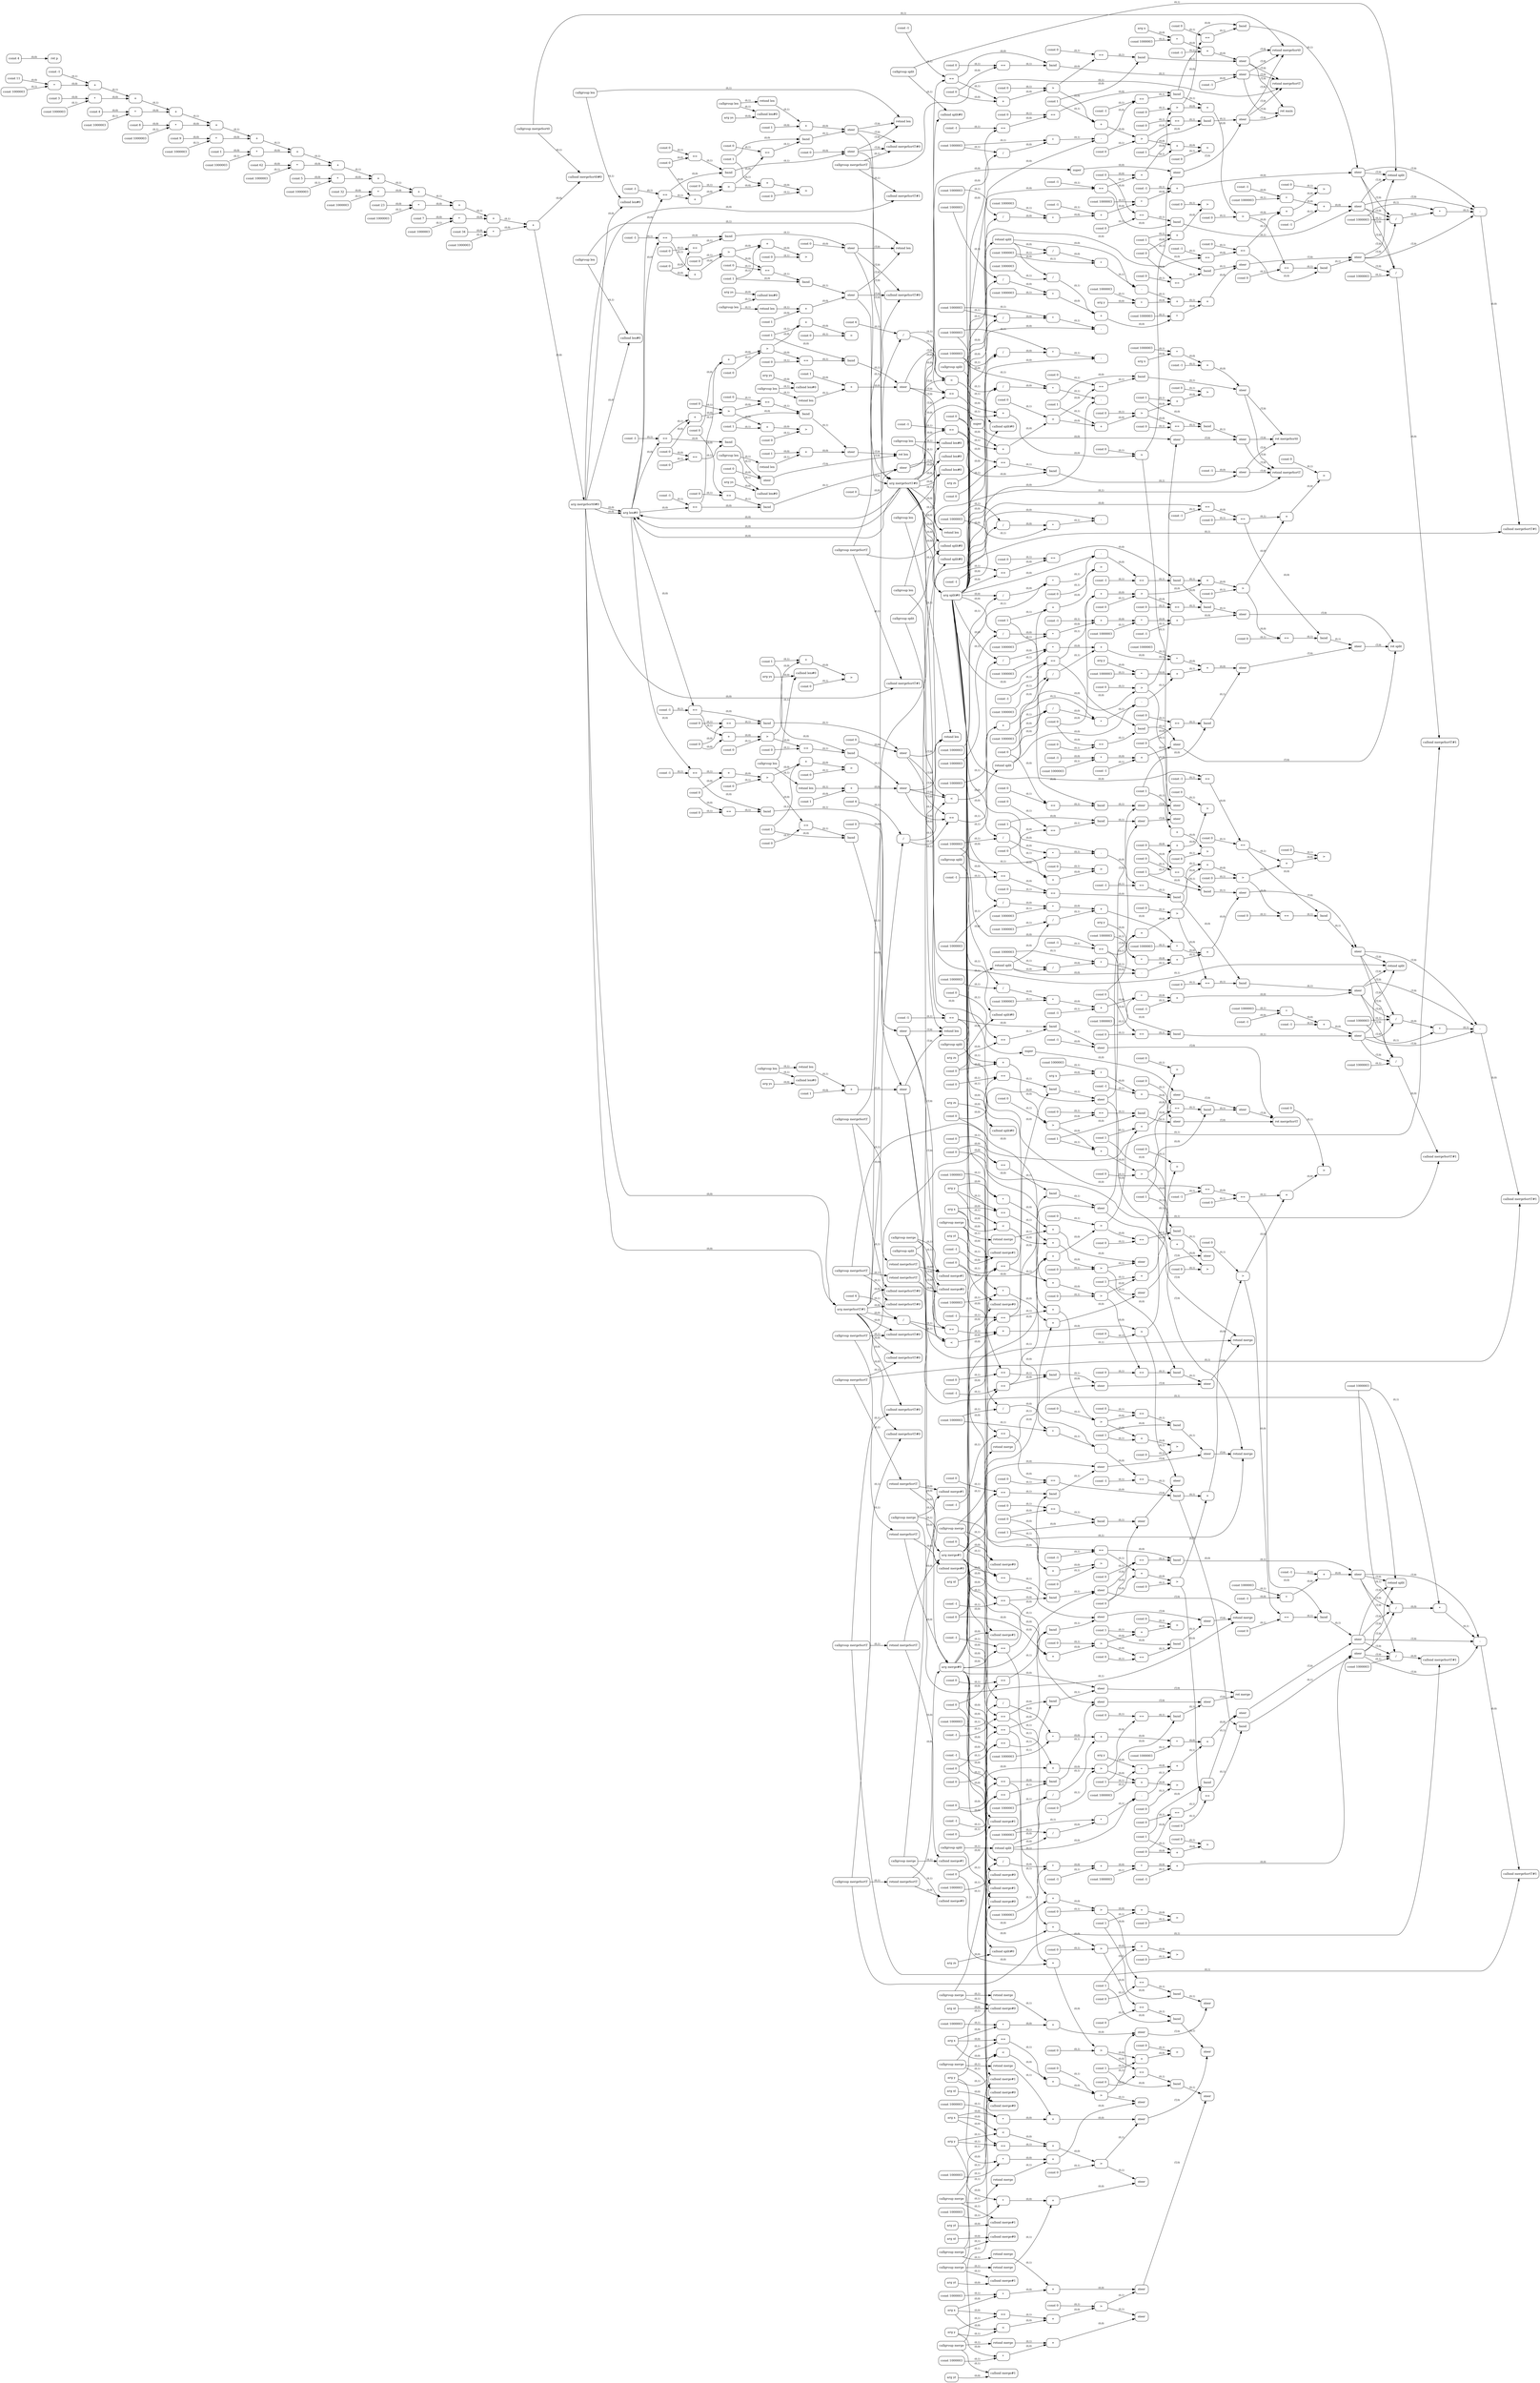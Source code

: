 digraph G {
  rankdir=LR;
  node [shape=box, style=rounded, fontsize=12];
  n0 [label="const -1"];
  n1 [label="const 34"];
  n2 [label="const 7"];
  n3 [label="const 23"];
  n4 [label="const 32"];
  n5 [label="const 5"];
  n6 [label="const 62"];
  n7 [label="const 1"];
  n8 [label="const 9"];
  n9 [label="const 8"];
  n10 [label="const 4"];
  n11 [label="const 3"];
  n12 [label="const 11"];
  n13 [label="const 1000003"];
  n14 [label="*"];
  n15 [label="+"];
  n16 [label="const 1000003"];
  n17 [label="*"];
  n18 [label="+"];
  n19 [label="const 1000003"];
  n20 [label="*"];
  n21 [label="+"];
  n22 [label="const 1000003"];
  n23 [label="*"];
  n24 [label="+"];
  n25 [label="const 1000003"];
  n26 [label="*"];
  n27 [label="+"];
  n28 [label="const 1000003"];
  n29 [label="*"];
  n30 [label="+"];
  n31 [label="const 1000003"];
  n32 [label="*"];
  n33 [label="+"];
  n34 [label="const 1000003"];
  n35 [label="*"];
  n36 [label="+"];
  n37 [label="const 1000003"];
  n38 [label="*"];
  n39 [label="+"];
  n40 [label="const 1000003"];
  n41 [label="*"];
  n42 [label="+"];
  n43 [label="const 1000003"];
  n44 [label="*"];
  n45 [label="+"];
  n46 [label="const 1000003"];
  n47 [label="*"];
  n48 [label="+"];
  n49 [label="callgroup mergeSort0"];
  n50 [label="callsnd mergeSort0#0"];
  n51 [label="retsnd mergeSort0"];
  n52 [label="arg mergeSort0#0"];
  n53 [label="callgroup len"];
  n54 [label="callsnd len#0"];
  n55 [label="retsnd len"];
  n56 [label="arg len#0"];
  n57 [label="const 0"];
  n58 [label="const -1"];
  n59 [label="=="];
  n60 [label="const 0"];
  n61 [label="=="];
  n62 [label="band"];
  n63 [label="const 0"];
  n64 [label="steer"];
  n65 [label="+"];
  n66 [label="const 0"];
  n67 [label=">"];
  n68 [label="const 1"];
  n69 [label="const 0"];
  n70 [label="=="];
  n71 [label="band"];
  n72 [label="const 1"];
  n73 [label="arg ys"];
  n74 [label="callgroup len"];
  n75 [label="callsnd len#0"];
  n76 [label="retsnd len"];
  n77 [label="+"];
  n78 [label="steer"];
  n79 [label="+"];
  n80 [label="const 0"];
  n81 [label=">"];
  n82 [label="callgroup mergeSortT"];
  n83 [label="callsnd mergeSortT#0"];
  n84 [label="callsnd mergeSortT#1"];
  n85 [label="retsnd mergeSortT"];
  n86 [label="arg mergeSortT#0"];
  n87 [label="arg mergeSortT#1"];
  n88 [label="const 0"];
  n89 [label="const -1"];
  n90 [label="=="];
  n91 [label="const 0"];
  n92 [label="=="];
  n93 [label="band"];
  n94 [label="const -1"];
  n95 [label="steer"];
  n96 [label="+"];
  n97 [label="const 0"];
  n98 [label=">"];
  n99 [label="const 1"];
  n100 [label="const 0"];
  n101 [label="=="];
  n102 [label="band"];
  n103 [label="const -1"];
  n104 [label="arg x"];
  n105 [label="const 1000003"];
  n106 [label="*"];
  n107 [label="+"];
  n108 [label="steer"];
  n109 [label="+"];
  n110 [label="const 0"];
  n111 [label=">"];
  n112 [label="const 1"];
  n113 [label="const 0"];
  n114 [label="=="];
  n115 [label="band"];
  n116 [label="callgroup len"];
  n117 [label="callsnd len#0"];
  n118 [label="retsnd len"];
  n119 [label="const 0"];
  n120 [label="const -1"];
  n121 [label="=="];
  n122 [label="const 0"];
  n123 [label="=="];
  n124 [label="band"];
  n125 [label="const 0"];
  n126 [label="steer"];
  n127 [label="+"];
  n128 [label="const 0"];
  n129 [label=">"];
  n130 [label="const 1"];
  n131 [label="const 0"];
  n132 [label="=="];
  n133 [label="band"];
  n134 [label="const 1"];
  n135 [label="arg ys"];
  n136 [label="callgroup len"];
  n137 [label="callsnd len#0"];
  n138 [label="retsnd len"];
  n139 [label="+"];
  n140 [label="steer"];
  n141 [label="+"];
  n142 [label="const 0"];
  n143 [label=">"];
  n144 [label="const 4"];
  n145 [label="/"];
  n146 [label="<"];
  n147 [label="=="];
  n148 [label="+"];
  n149 [label="const 0"];
  n150 [label=">"];
  n151 [label="super"];
  n152 [label="callgroup split"];
  n153 [label="callsnd split#0"];
  n154 [label="retsnd split"];
  n155 [label="arg split#0"];
  n156 [label="const 0"];
  n157 [label="const -1"];
  n158 [label="=="];
  n159 [label="const 0"];
  n160 [label="=="];
  n161 [label="band"];
  n162 [label="const -1"];
  n163 [label="const -1"];
  n164 [label="const 1000003"];
  n165 [label="*"];
  n166 [label="+"];
  n167 [label="steer"];
  n168 [label="+"];
  n169 [label="const 0"];
  n170 [label=">"];
  n171 [label="const -1"];
  n172 [label="=="];
  n173 [label="const 0"];
  n174 [label="=="];
  n175 [label="const 1000003"];
  n176 [label="/"];
  n177 [label="*"];
  n178 [label="-"];
  n179 [label="const -1"];
  n180 [label="=="];
  n181 [label="band"];
  n182 [label="const 1000003"];
  n183 [label="/"];
  n184 [label="const 0"];
  n185 [label="=="];
  n186 [label="band"];
  n187 [label="const -1"];
  n188 [label="const 1000003"];
  n189 [label="*"];
  n190 [label="+"];
  n191 [label="const -1"];
  n192 [label="const 1000003"];
  n193 [label="*"];
  n194 [label="+"];
  n195 [label="steer"];
  n196 [label="+"];
  n197 [label="const 0"];
  n198 [label=">"];
  n199 [label="const -1"];
  n200 [label="=="];
  n201 [label="const 0"];
  n202 [label="=="];
  n203 [label="const 1000003"];
  n204 [label="/"];
  n205 [label="const 1000003"];
  n206 [label="/"];
  n207 [label="*"];
  n208 [label="-"];
  n209 [label="const 0"];
  n210 [label="=="];
  n211 [label="band"];
  n212 [label="arg zs"];
  n213 [label="callgroup split"];
  n214 [label="callsnd split#0"];
  n215 [label="retsnd split"];
  n216 [label="const 0"];
  n217 [label="const 1000003"];
  n218 [label="/"];
  n219 [label="const 1000003"];
  n220 [label="/"];
  n221 [label="*"];
  n222 [label="-"];
  n223 [label="const 1"];
  n224 [label="const 0"];
  n225 [label="=="];
  n226 [label="band"];
  n227 [label="const 1000003"];
  n228 [label="*"];
  n229 [label="+"];
  n230 [label="arg y"];
  n231 [label="const 1000003"];
  n232 [label="*"];
  n233 [label="+"];
  n234 [label="const 1000003"];
  n235 [label="*"];
  n236 [label="+"];
  n237 [label="steer"];
  n238 [label="+"];
  n239 [label="const 0"];
  n240 [label=">"];
  n241 [label="steer"];
  n242 [label="+"];
  n243 [label="const 0"];
  n244 [label=">"];
  n245 [label="const 0"];
  n246 [label="const 1000003"];
  n247 [label="/"];
  n248 [label="const 1000003"];
  n249 [label="/"];
  n250 [label="*"];
  n251 [label="-"];
  n252 [label="const 1"];
  n253 [label="const 0"];
  n254 [label="=="];
  n255 [label="band"];
  n256 [label="callgroup mergeSortT"];
  n257 [label="callsnd mergeSortT#0"];
  n258 [label="callsnd mergeSortT#1"];
  n259 [label="retsnd mergeSortT"];
  n260 [label="callgroup mergeSortT"];
  n261 [label="callsnd mergeSortT#0"];
  n262 [label="callsnd mergeSortT#1"];
  n263 [label="retsnd mergeSortT"];
  n264 [label="callgroup merge"];
  n265 [label="callsnd merge#0"];
  n266 [label="callsnd merge#1"];
  n267 [label="retsnd merge"];
  n268 [label="arg merge#0"];
  n269 [label="arg merge#1"];
  n270 [label="const 0"];
  n271 [label="const -1"];
  n272 [label="=="];
  n273 [label="const 0"];
  n274 [label="=="];
  n275 [label="band"];
  n276 [label="steer"];
  n277 [label="+"];
  n278 [label="const 0"];
  n279 [label=">"];
  n280 [label="const 1"];
  n281 [label="const 0"];
  n282 [label="=="];
  n283 [label="band"];
  n284 [label="const 0"];
  n285 [label="const -1"];
  n286 [label="=="];
  n287 [label="const 0"];
  n288 [label="=="];
  n289 [label="band"];
  n290 [label="steer"];
  n291 [label="+"];
  n292 [label="const 0"];
  n293 [label=">"];
  n294 [label="const 1"];
  n295 [label="const 0"];
  n296 [label="=="];
  n297 [label="band"];
  n298 [label="arg x"];
  n299 [label="arg y"];
  n300 [label="<"];
  n301 [label="=="];
  n302 [label="+"];
  n303 [label="const 0"];
  n304 [label=">"];
  n305 [label="arg xt"];
  n306 [label="callgroup merge"];
  n307 [label="callsnd merge#0"];
  n308 [label="callsnd merge#1"];
  n309 [label="retsnd merge"];
  n310 [label="const 1000003"];
  n311 [label="*"];
  n312 [label="+"];
  n313 [label="arg yt"];
  n314 [label="callgroup merge"];
  n315 [label="callsnd merge#0"];
  n316 [label="callsnd merge#1"];
  n317 [label="retsnd merge"];
  n318 [label="const 1000003"];
  n319 [label="*"];
  n320 [label="+"];
  n321 [label="steer"];
  n322 [label="steer"];
  n323 [label="steer"];
  n324 [label="+"];
  n325 [label="const 0"];
  n326 [label=">"];
  n327 [label="steer"];
  n328 [label="+"];
  n329 [label="const 0"];
  n330 [label=">"];
  n331 [label="steer"];
  n332 [label="+"];
  n333 [label="const 0"];
  n334 [label=">"];
  n335 [label="steer"];
  n336 [label="steer"];
  n337 [label="steer"];
  n338 [label="+"];
  n339 [label="const 0"];
  n340 [label=">"];
  n341 [label="ret main"];
  n342 [label="const 0"];
  n343 [label="const -1"];
  n344 [label="=="];
  n345 [label="const 0"];
  n346 [label="=="];
  n347 [label="band"];
  n348 [label="const -1"];
  n349 [label="steer"];
  n350 [label="+"];
  n351 [label="const 0"];
  n352 [label=">"];
  n353 [label="const 1"];
  n354 [label="const 0"];
  n355 [label="=="];
  n356 [label="band"];
  n357 [label="const -1"];
  n358 [label="arg x"];
  n359 [label="const 1000003"];
  n360 [label="*"];
  n361 [label="+"];
  n362 [label="steer"];
  n363 [label="+"];
  n364 [label="const 0"];
  n365 [label=">"];
  n366 [label="const 1"];
  n367 [label="const 0"];
  n368 [label="=="];
  n369 [label="band"];
  n370 [label="callgroup len"];
  n371 [label="callsnd len#0"];
  n372 [label="retsnd len"];
  n373 [label="const 0"];
  n374 [label="const -1"];
  n375 [label="=="];
  n376 [label="const 0"];
  n377 [label="=="];
  n378 [label="band"];
  n379 [label="const 0"];
  n380 [label="steer"];
  n381 [label="+"];
  n382 [label="const 0"];
  n383 [label=">"];
  n384 [label="const 1"];
  n385 [label="const 0"];
  n386 [label="=="];
  n387 [label="band"];
  n388 [label="const 1"];
  n389 [label="arg ys"];
  n390 [label="callgroup len"];
  n391 [label="callsnd len#0"];
  n392 [label="retsnd len"];
  n393 [label="+"];
  n394 [label="steer"];
  n395 [label="+"];
  n396 [label="const 0"];
  n397 [label=">"];
  n398 [label="const 4"];
  n399 [label="/"];
  n400 [label="<"];
  n401 [label="=="];
  n402 [label="+"];
  n403 [label="const 0"];
  n404 [label=">"];
  n405 [label="super"];
  n406 [label="callgroup split"];
  n407 [label="callsnd split#0"];
  n408 [label="retsnd split"];
  n409 [label="const 0"];
  n410 [label="const -1"];
  n411 [label="=="];
  n412 [label="const 0"];
  n413 [label="=="];
  n414 [label="band"];
  n415 [label="const -1"];
  n416 [label="const -1"];
  n417 [label="const 1000003"];
  n418 [label="*"];
  n419 [label="+"];
  n420 [label="steer"];
  n421 [label="+"];
  n422 [label="const 0"];
  n423 [label=">"];
  n424 [label="const -1"];
  n425 [label="=="];
  n426 [label="const 0"];
  n427 [label="=="];
  n428 [label="const 1000003"];
  n429 [label="/"];
  n430 [label="*"];
  n431 [label="-"];
  n432 [label="const -1"];
  n433 [label="=="];
  n434 [label="band"];
  n435 [label="const 1000003"];
  n436 [label="/"];
  n437 [label="const 0"];
  n438 [label="=="];
  n439 [label="band"];
  n440 [label="const -1"];
  n441 [label="const 1000003"];
  n442 [label="*"];
  n443 [label="+"];
  n444 [label="const -1"];
  n445 [label="const 1000003"];
  n446 [label="*"];
  n447 [label="+"];
  n448 [label="steer"];
  n449 [label="+"];
  n450 [label="const 0"];
  n451 [label=">"];
  n452 [label="const -1"];
  n453 [label="=="];
  n454 [label="const 0"];
  n455 [label="=="];
  n456 [label="const 1000003"];
  n457 [label="/"];
  n458 [label="const 1000003"];
  n459 [label="/"];
  n460 [label="*"];
  n461 [label="-"];
  n462 [label="const 0"];
  n463 [label="=="];
  n464 [label="band"];
  n465 [label="arg zs"];
  n466 [label="callgroup split"];
  n467 [label="callsnd split#0"];
  n468 [label="retsnd split"];
  n469 [label="const 0"];
  n470 [label="const 1000003"];
  n471 [label="/"];
  n472 [label="const 1000003"];
  n473 [label="/"];
  n474 [label="*"];
  n475 [label="-"];
  n476 [label="const 1"];
  n477 [label="const 0"];
  n478 [label="=="];
  n479 [label="band"];
  n480 [label="const 1000003"];
  n481 [label="*"];
  n482 [label="+"];
  n483 [label="arg y"];
  n484 [label="const 1000003"];
  n485 [label="*"];
  n486 [label="+"];
  n487 [label="const 1000003"];
  n488 [label="*"];
  n489 [label="+"];
  n490 [label="steer"];
  n491 [label="+"];
  n492 [label="const 0"];
  n493 [label=">"];
  n494 [label="steer"];
  n495 [label="+"];
  n496 [label="const 0"];
  n497 [label=">"];
  n498 [label="const 0"];
  n499 [label="const 1000003"];
  n500 [label="/"];
  n501 [label="const 1000003"];
  n502 [label="/"];
  n503 [label="*"];
  n504 [label="-"];
  n505 [label="const 1"];
  n506 [label="const 0"];
  n507 [label="=="];
  n508 [label="band"];
  n509 [label="callgroup mergeSortT"];
  n510 [label="callsnd mergeSortT#0"];
  n511 [label="callsnd mergeSortT#1"];
  n512 [label="retsnd mergeSortT"];
  n513 [label="callgroup mergeSortT"];
  n514 [label="callsnd mergeSortT#0"];
  n515 [label="callsnd mergeSortT#1"];
  n516 [label="retsnd mergeSortT"];
  n517 [label="callgroup merge"];
  n518 [label="callsnd merge#0"];
  n519 [label="callsnd merge#1"];
  n520 [label="retsnd merge"];
  n521 [label="const 0"];
  n522 [label="const -1"];
  n523 [label="=="];
  n524 [label="const 0"];
  n525 [label="=="];
  n526 [label="band"];
  n527 [label="steer"];
  n528 [label="+"];
  n529 [label="const 0"];
  n530 [label=">"];
  n531 [label="const 1"];
  n532 [label="const 0"];
  n533 [label="=="];
  n534 [label="band"];
  n535 [label="const 0"];
  n536 [label="const -1"];
  n537 [label="=="];
  n538 [label="const 0"];
  n539 [label="=="];
  n540 [label="band"];
  n541 [label="steer"];
  n542 [label="+"];
  n543 [label="const 0"];
  n544 [label=">"];
  n545 [label="const 1"];
  n546 [label="const 0"];
  n547 [label="=="];
  n548 [label="band"];
  n549 [label="arg x"];
  n550 [label="arg y"];
  n551 [label="<"];
  n552 [label="=="];
  n553 [label="+"];
  n554 [label="const 0"];
  n555 [label=">"];
  n556 [label="arg xt"];
  n557 [label="callgroup merge"];
  n558 [label="callsnd merge#0"];
  n559 [label="callsnd merge#1"];
  n560 [label="retsnd merge"];
  n561 [label="const 1000003"];
  n562 [label="*"];
  n563 [label="+"];
  n564 [label="arg yt"];
  n565 [label="callgroup merge"];
  n566 [label="callsnd merge#0"];
  n567 [label="callsnd merge#1"];
  n568 [label="retsnd merge"];
  n569 [label="const 1000003"];
  n570 [label="*"];
  n571 [label="+"];
  n572 [label="steer"];
  n573 [label="steer"];
  n574 [label="steer"];
  n575 [label="+"];
  n576 [label="const 0"];
  n577 [label=">"];
  n578 [label="steer"];
  n579 [label="+"];
  n580 [label="const 0"];
  n581 [label=">"];
  n582 [label="steer"];
  n583 [label="+"];
  n584 [label="const 0"];
  n585 [label=">"];
  n586 [label="steer"];
  n587 [label="steer"];
  n588 [label="steer"];
  n589 [label="+"];
  n590 [label="const 0"];
  n591 [label=">"];
  n592 [label="ret mergeSortT"];
  n593 [label="callgroup len"];
  n594 [label="callsnd len#0"];
  n595 [label="retsnd len"];
  n596 [label="const 0"];
  n597 [label="const -1"];
  n598 [label="=="];
  n599 [label="const 0"];
  n600 [label="=="];
  n601 [label="band"];
  n602 [label="const 0"];
  n603 [label="steer"];
  n604 [label="+"];
  n605 [label="const 0"];
  n606 [label=">"];
  n607 [label="const 1"];
  n608 [label="const 0"];
  n609 [label="=="];
  n610 [label="band"];
  n611 [label="const 1"];
  n612 [label="arg ys"];
  n613 [label="callgroup len"];
  n614 [label="callsnd len#0"];
  n615 [label="retsnd len"];
  n616 [label="+"];
  n617 [label="steer"];
  n618 [label="+"];
  n619 [label="const 0"];
  n620 [label=">"];
  n621 [label="callgroup mergeSortT"];
  n622 [label="callsnd mergeSortT#0"];
  n623 [label="callsnd mergeSortT#1"];
  n624 [label="retsnd mergeSortT"];
  n625 [label="const 0"];
  n626 [label="const -1"];
  n627 [label="=="];
  n628 [label="const 0"];
  n629 [label="=="];
  n630 [label="band"];
  n631 [label="const -1"];
  n632 [label="steer"];
  n633 [label="+"];
  n634 [label="const 0"];
  n635 [label=">"];
  n636 [label="const 1"];
  n637 [label="const 0"];
  n638 [label="=="];
  n639 [label="band"];
  n640 [label="const -1"];
  n641 [label="arg x"];
  n642 [label="const 1000003"];
  n643 [label="*"];
  n644 [label="+"];
  n645 [label="steer"];
  n646 [label="+"];
  n647 [label="const 0"];
  n648 [label=">"];
  n649 [label="const 1"];
  n650 [label="const 0"];
  n651 [label="=="];
  n652 [label="band"];
  n653 [label="callgroup len"];
  n654 [label="callsnd len#0"];
  n655 [label="retsnd len"];
  n656 [label="const 0"];
  n657 [label="const -1"];
  n658 [label="=="];
  n659 [label="const 0"];
  n660 [label="=="];
  n661 [label="band"];
  n662 [label="const 0"];
  n663 [label="steer"];
  n664 [label="+"];
  n665 [label="const 0"];
  n666 [label=">"];
  n667 [label="const 1"];
  n668 [label="const 0"];
  n669 [label="=="];
  n670 [label="band"];
  n671 [label="const 1"];
  n672 [label="arg ys"];
  n673 [label="callgroup len"];
  n674 [label="callsnd len#0"];
  n675 [label="retsnd len"];
  n676 [label="+"];
  n677 [label="steer"];
  n678 [label="+"];
  n679 [label="const 0"];
  n680 [label=">"];
  n681 [label="const 4"];
  n682 [label="/"];
  n683 [label="<"];
  n684 [label="=="];
  n685 [label="+"];
  n686 [label="const 0"];
  n687 [label=">"];
  n688 [label="super"];
  n689 [label="callgroup split"];
  n690 [label="callsnd split#0"];
  n691 [label="retsnd split"];
  n692 [label="const 0"];
  n693 [label="const -1"];
  n694 [label="=="];
  n695 [label="const 0"];
  n696 [label="=="];
  n697 [label="band"];
  n698 [label="const -1"];
  n699 [label="const -1"];
  n700 [label="const 1000003"];
  n701 [label="*"];
  n702 [label="+"];
  n703 [label="steer"];
  n704 [label="+"];
  n705 [label="const 0"];
  n706 [label=">"];
  n707 [label="const -1"];
  n708 [label="=="];
  n709 [label="const 0"];
  n710 [label="=="];
  n711 [label="const 1000003"];
  n712 [label="/"];
  n713 [label="*"];
  n714 [label="-"];
  n715 [label="const -1"];
  n716 [label="=="];
  n717 [label="band"];
  n718 [label="const 1000003"];
  n719 [label="/"];
  n720 [label="const 0"];
  n721 [label="=="];
  n722 [label="band"];
  n723 [label="const -1"];
  n724 [label="const 1000003"];
  n725 [label="*"];
  n726 [label="+"];
  n727 [label="const -1"];
  n728 [label="const 1000003"];
  n729 [label="*"];
  n730 [label="+"];
  n731 [label="steer"];
  n732 [label="+"];
  n733 [label="const 0"];
  n734 [label=">"];
  n735 [label="const -1"];
  n736 [label="=="];
  n737 [label="const 0"];
  n738 [label="=="];
  n739 [label="const 1000003"];
  n740 [label="/"];
  n741 [label="const 1000003"];
  n742 [label="/"];
  n743 [label="*"];
  n744 [label="-"];
  n745 [label="const 0"];
  n746 [label="=="];
  n747 [label="band"];
  n748 [label="arg zs"];
  n749 [label="callgroup split"];
  n750 [label="callsnd split#0"];
  n751 [label="retsnd split"];
  n752 [label="const 0"];
  n753 [label="const 1000003"];
  n754 [label="/"];
  n755 [label="const 1000003"];
  n756 [label="/"];
  n757 [label="*"];
  n758 [label="-"];
  n759 [label="const 1"];
  n760 [label="const 0"];
  n761 [label="=="];
  n762 [label="band"];
  n763 [label="const 1000003"];
  n764 [label="*"];
  n765 [label="+"];
  n766 [label="arg y"];
  n767 [label="const 1000003"];
  n768 [label="*"];
  n769 [label="+"];
  n770 [label="const 1000003"];
  n771 [label="*"];
  n772 [label="+"];
  n773 [label="steer"];
  n774 [label="+"];
  n775 [label="const 0"];
  n776 [label=">"];
  n777 [label="steer"];
  n778 [label="+"];
  n779 [label="const 0"];
  n780 [label=">"];
  n781 [label="const 0"];
  n782 [label="const 1000003"];
  n783 [label="/"];
  n784 [label="const 1000003"];
  n785 [label="/"];
  n786 [label="*"];
  n787 [label="-"];
  n788 [label="const 1"];
  n789 [label="const 0"];
  n790 [label="=="];
  n791 [label="band"];
  n792 [label="callgroup mergeSortT"];
  n793 [label="callsnd mergeSortT#0"];
  n794 [label="callsnd mergeSortT#1"];
  n795 [label="retsnd mergeSortT"];
  n796 [label="callgroup mergeSortT"];
  n797 [label="callsnd mergeSortT#0"];
  n798 [label="callsnd mergeSortT#1"];
  n799 [label="retsnd mergeSortT"];
  n800 [label="callgroup merge"];
  n801 [label="callsnd merge#0"];
  n802 [label="callsnd merge#1"];
  n803 [label="retsnd merge"];
  n804 [label="const 0"];
  n805 [label="const -1"];
  n806 [label="=="];
  n807 [label="const 0"];
  n808 [label="=="];
  n809 [label="band"];
  n810 [label="steer"];
  n811 [label="+"];
  n812 [label="const 0"];
  n813 [label=">"];
  n814 [label="const 1"];
  n815 [label="const 0"];
  n816 [label="=="];
  n817 [label="band"];
  n818 [label="const 0"];
  n819 [label="const -1"];
  n820 [label="=="];
  n821 [label="const 0"];
  n822 [label="=="];
  n823 [label="band"];
  n824 [label="steer"];
  n825 [label="+"];
  n826 [label="const 0"];
  n827 [label=">"];
  n828 [label="const 1"];
  n829 [label="const 0"];
  n830 [label="=="];
  n831 [label="band"];
  n832 [label="arg x"];
  n833 [label="arg y"];
  n834 [label="<"];
  n835 [label="=="];
  n836 [label="+"];
  n837 [label="const 0"];
  n838 [label=">"];
  n839 [label="arg xt"];
  n840 [label="callgroup merge"];
  n841 [label="callsnd merge#0"];
  n842 [label="callsnd merge#1"];
  n843 [label="retsnd merge"];
  n844 [label="const 1000003"];
  n845 [label="*"];
  n846 [label="+"];
  n847 [label="arg yt"];
  n848 [label="callgroup merge"];
  n849 [label="callsnd merge#0"];
  n850 [label="callsnd merge#1"];
  n851 [label="retsnd merge"];
  n852 [label="const 1000003"];
  n853 [label="*"];
  n854 [label="+"];
  n855 [label="steer"];
  n856 [label="steer"];
  n857 [label="steer"];
  n858 [label="+"];
  n859 [label="const 0"];
  n860 [label=">"];
  n861 [label="steer"];
  n862 [label="+"];
  n863 [label="const 0"];
  n864 [label=">"];
  n865 [label="steer"];
  n866 [label="+"];
  n867 [label="const 0"];
  n868 [label=">"];
  n869 [label="steer"];
  n870 [label="steer"];
  n871 [label="steer"];
  n872 [label="+"];
  n873 [label="const 0"];
  n874 [label=">"];
  n875 [label="ret mergeSort0"];
  n876 [label="const 4"];
  n877 [label="ret p"];
  n878 [label="const 0"];
  n879 [label="const -1"];
  n880 [label="=="];
  n881 [label="const 0"];
  n882 [label="=="];
  n883 [label="band"];
  n884 [label="const -1"];
  n885 [label="const -1"];
  n886 [label="const 1000003"];
  n887 [label="*"];
  n888 [label="+"];
  n889 [label="steer"];
  n890 [label="+"];
  n891 [label="const 0"];
  n892 [label=">"];
  n893 [label="const -1"];
  n894 [label="=="];
  n895 [label="const 0"];
  n896 [label="=="];
  n897 [label="const 1000003"];
  n898 [label="/"];
  n899 [label="*"];
  n900 [label="-"];
  n901 [label="const -1"];
  n902 [label="=="];
  n903 [label="band"];
  n904 [label="const 1000003"];
  n905 [label="/"];
  n906 [label="const 0"];
  n907 [label="=="];
  n908 [label="band"];
  n909 [label="const -1"];
  n910 [label="const 1000003"];
  n911 [label="*"];
  n912 [label="+"];
  n913 [label="const -1"];
  n914 [label="const 1000003"];
  n915 [label="*"];
  n916 [label="+"];
  n917 [label="steer"];
  n918 [label="+"];
  n919 [label="const 0"];
  n920 [label=">"];
  n921 [label="const -1"];
  n922 [label="=="];
  n923 [label="const 0"];
  n924 [label="=="];
  n925 [label="const 1000003"];
  n926 [label="/"];
  n927 [label="const 1000003"];
  n928 [label="/"];
  n929 [label="*"];
  n930 [label="-"];
  n931 [label="const 0"];
  n932 [label="=="];
  n933 [label="band"];
  n934 [label="arg zs"];
  n935 [label="callgroup split"];
  n936 [label="callsnd split#0"];
  n937 [label="retsnd split"];
  n938 [label="const 0"];
  n939 [label="const 1000003"];
  n940 [label="/"];
  n941 [label="const 1000003"];
  n942 [label="/"];
  n943 [label="*"];
  n944 [label="-"];
  n945 [label="const 1"];
  n946 [label="const 0"];
  n947 [label="=="];
  n948 [label="band"];
  n949 [label="const 1000003"];
  n950 [label="*"];
  n951 [label="+"];
  n952 [label="arg y"];
  n953 [label="const 1000003"];
  n954 [label="*"];
  n955 [label="+"];
  n956 [label="const 1000003"];
  n957 [label="*"];
  n958 [label="+"];
  n959 [label="steer"];
  n960 [label="+"];
  n961 [label="const 0"];
  n962 [label=">"];
  n963 [label="steer"];
  n964 [label="+"];
  n965 [label="const 0"];
  n966 [label=">"];
  n967 [label="ret split"];
  n968 [label="const 0"];
  n969 [label="const -1"];
  n970 [label="=="];
  n971 [label="const 0"];
  n972 [label="=="];
  n973 [label="band"];
  n974 [label="steer"];
  n975 [label="+"];
  n976 [label="const 0"];
  n977 [label=">"];
  n978 [label="const 1"];
  n979 [label="const 0"];
  n980 [label="=="];
  n981 [label="band"];
  n982 [label="const 0"];
  n983 [label="const -1"];
  n984 [label="=="];
  n985 [label="const 0"];
  n986 [label="=="];
  n987 [label="band"];
  n988 [label="steer"];
  n989 [label="+"];
  n990 [label="const 0"];
  n991 [label=">"];
  n992 [label="const 1"];
  n993 [label="const 0"];
  n994 [label="=="];
  n995 [label="band"];
  n996 [label="arg x"];
  n997 [label="arg y"];
  n998 [label="<"];
  n999 [label="=="];
  n1000 [label="+"];
  n1001 [label="const 0"];
  n1002 [label=">"];
  n1003 [label="arg xt"];
  n1004 [label="callgroup merge"];
  n1005 [label="callsnd merge#0"];
  n1006 [label="callsnd merge#1"];
  n1007 [label="retsnd merge"];
  n1008 [label="const 1000003"];
  n1009 [label="*"];
  n1010 [label="+"];
  n1011 [label="arg yt"];
  n1012 [label="callgroup merge"];
  n1013 [label="callsnd merge#0"];
  n1014 [label="callsnd merge#1"];
  n1015 [label="retsnd merge"];
  n1016 [label="const 1000003"];
  n1017 [label="*"];
  n1018 [label="+"];
  n1019 [label="steer"];
  n1020 [label="steer"];
  n1021 [label="steer"];
  n1022 [label="+"];
  n1023 [label="const 0"];
  n1024 [label=">"];
  n1025 [label="steer"];
  n1026 [label="+"];
  n1027 [label="const 0"];
  n1028 [label=">"];
  n1029 [label="ret merge"];
  n1030 [label="const 0"];
  n1031 [label="const -1"];
  n1032 [label="=="];
  n1033 [label="const 0"];
  n1034 [label="=="];
  n1035 [label="band"];
  n1036 [label="const 0"];
  n1037 [label="steer"];
  n1038 [label="+"];
  n1039 [label="const 0"];
  n1040 [label=">"];
  n1041 [label="const 1"];
  n1042 [label="const 0"];
  n1043 [label="=="];
  n1044 [label="band"];
  n1045 [label="const 1"];
  n1046 [label="arg ys"];
  n1047 [label="callgroup len"];
  n1048 [label="callsnd len#0"];
  n1049 [label="retsnd len"];
  n1050 [label="+"];
  n1051 [label="steer"];
  n1052 [label="+"];
  n1053 [label="const 0"];
  n1054 [label=">"];
  n1055 [label="ret len"];
  n12 -> n14 [label="(0,0)", fontsize=10];
  n13 -> n14 [label="(0,1)", fontsize=10];
  n14 -> n15 [label="(0,0)", fontsize=10];
  n0 -> n15 [label="(0,1)", fontsize=10];
  n11 -> n17 [label="(0,0)", fontsize=10];
  n16 -> n17 [label="(0,1)", fontsize=10];
  n17 -> n18 [label="(0,0)", fontsize=10];
  n15 -> n18 [label="(0,1)", fontsize=10];
  n10 -> n20 [label="(0,0)", fontsize=10];
  n19 -> n20 [label="(0,1)", fontsize=10];
  n20 -> n21 [label="(0,0)", fontsize=10];
  n18 -> n21 [label="(0,1)", fontsize=10];
  n9 -> n23 [label="(0,0)", fontsize=10];
  n22 -> n23 [label="(0,1)", fontsize=10];
  n23 -> n24 [label="(0,0)", fontsize=10];
  n21 -> n24 [label="(0,1)", fontsize=10];
  n8 -> n26 [label="(0,0)", fontsize=10];
  n25 -> n26 [label="(0,1)", fontsize=10];
  n26 -> n27 [label="(0,0)", fontsize=10];
  n24 -> n27 [label="(0,1)", fontsize=10];
  n7 -> n29 [label="(0,0)", fontsize=10];
  n28 -> n29 [label="(0,1)", fontsize=10];
  n29 -> n30 [label="(0,0)", fontsize=10];
  n27 -> n30 [label="(0,1)", fontsize=10];
  n6 -> n32 [label="(0,0)", fontsize=10];
  n31 -> n32 [label="(0,1)", fontsize=10];
  n32 -> n33 [label="(0,0)", fontsize=10];
  n30 -> n33 [label="(0,1)", fontsize=10];
  n5 -> n35 [label="(0,0)", fontsize=10];
  n34 -> n35 [label="(0,1)", fontsize=10];
  n35 -> n36 [label="(0,0)", fontsize=10];
  n33 -> n36 [label="(0,1)", fontsize=10];
  n4 -> n38 [label="(0,0)", fontsize=10];
  n37 -> n38 [label="(0,1)", fontsize=10];
  n38 -> n39 [label="(0,0)", fontsize=10];
  n36 -> n39 [label="(0,1)", fontsize=10];
  n3 -> n41 [label="(0,0)", fontsize=10];
  n40 -> n41 [label="(0,1)", fontsize=10];
  n41 -> n42 [label="(0,0)", fontsize=10];
  n39 -> n42 [label="(0,1)", fontsize=10];
  n2 -> n44 [label="(0,0)", fontsize=10];
  n43 -> n44 [label="(0,1)", fontsize=10];
  n44 -> n45 [label="(0,0)", fontsize=10];
  n42 -> n45 [label="(0,1)", fontsize=10];
  n1 -> n47 [label="(0,0)", fontsize=10];
  n46 -> n47 [label="(0,1)", fontsize=10];
  n47 -> n48 [label="(0,0)", fontsize=10];
  n45 -> n48 [label="(0,1)", fontsize=10];
  n48 -> n50 [label="(0,0)", fontsize=10];
  n49 -> n50 [label="(0,1)", fontsize=10];
  n95 -> n51 [label="(T,0)", fontsize=10];
  n108 -> n51 [label="(T,0)", fontsize=10];
  n337 -> n51 [label="(T,0)", fontsize=10];
  n49 -> n51 [label="(0,1)", fontsize=10];
  n48 -> n52 [label="(0,0)", fontsize=10];
  n52 -> n54 [label="(0,0)", fontsize=10];
  n53 -> n54 [label="(0,1)", fontsize=10];
  n64 -> n55 [label="(T,0)", fontsize=10];
  n78 -> n55 [label="(T,0)", fontsize=10];
  n53 -> n55 [label="(0,1)", fontsize=10];
  n52 -> n56 [label="(0,0)", fontsize=10];
  n52 -> n56 [label="(0,0)", fontsize=10];
  n86 -> n56 [label="(0,0)", fontsize=10];
  n86 -> n56 [label="(0,0)", fontsize=10];
  n86 -> n56 [label="(0,0)", fontsize=10];
  n56 -> n59 [label="(0,0)", fontsize=10];
  n58 -> n59 [label="(0,1)", fontsize=10];
  n57 -> n61 [label="(0,0)", fontsize=10];
  n60 -> n61 [label="(0,1)", fontsize=10];
  n59 -> n62 [label="(0,0)", fontsize=10];
  n61 -> n62 [label="(0,1)", fontsize=10];
  n63 -> n64 [label="(0,0)", fontsize=10];
  n62 -> n64 [label="(0,1)", fontsize=10];
  n57 -> n65 [label="(0,0)", fontsize=10];
  n59 -> n65 [label="(0,1)", fontsize=10];
  n65 -> n67 [label="(0,0)", fontsize=10];
  n66 -> n67 [label="(0,1)", fontsize=10];
  n67 -> n70 [label="(0,0)", fontsize=10];
  n69 -> n70 [label="(0,1)", fontsize=10];
  n68 -> n71 [label="(0,0)", fontsize=10];
  n70 -> n71 [label="(0,1)", fontsize=10];
  n73 -> n75 [label="(0,0)", fontsize=10];
  n74 -> n75 [label="(0,1)", fontsize=10];
  n74 -> n76 [label="(0,1)", fontsize=10];
  n72 -> n77 [label="(0,0)", fontsize=10];
  n76 -> n77 [label="(0,1)", fontsize=10];
  n77 -> n78 [label="(0,0)", fontsize=10];
  n71 -> n78 [label="(0,1)", fontsize=10];
  n67 -> n79 [label="(0,0)", fontsize=10];
  n68 -> n79 [label="(0,1)", fontsize=10];
  n79 -> n81 [label="(0,0)", fontsize=10];
  n80 -> n81 [label="(0,1)", fontsize=10];
  n64 -> n83 [label="(T,0)", fontsize=10];
  n78 -> n83 [label="(T,0)", fontsize=10];
  n82 -> n83 [label="(0,1)", fontsize=10];
  n52 -> n84 [label="(0,0)", fontsize=10];
  n82 -> n84 [label="(0,1)", fontsize=10];
  n95 -> n85 [label="(T,0)", fontsize=10];
  n108 -> n85 [label="(T,0)", fontsize=10];
  n337 -> n85 [label="(T,0)", fontsize=10];
  n82 -> n85 [label="(0,1)", fontsize=10];
  n64 -> n86 [label="(T,0)", fontsize=10];
  n78 -> n86 [label="(T,0)", fontsize=10];
  n603 -> n86 [label="(T,0)", fontsize=10];
  n617 -> n86 [label="(T,0)", fontsize=10];
  n52 -> n87 [label="(0,0)", fontsize=10];
  n52 -> n87 [label="(0,0)", fontsize=10];
  n86 -> n90 [label="(0,0)", fontsize=10];
  n89 -> n90 [label="(0,1)", fontsize=10];
  n88 -> n92 [label="(0,0)", fontsize=10];
  n91 -> n92 [label="(0,1)", fontsize=10];
  n90 -> n93 [label="(0,0)", fontsize=10];
  n92 -> n93 [label="(0,1)", fontsize=10];
  n94 -> n95 [label="(0,0)", fontsize=10];
  n93 -> n95 [label="(0,1)", fontsize=10];
  n88 -> n96 [label="(0,0)", fontsize=10];
  n90 -> n96 [label="(0,1)", fontsize=10];
  n96 -> n98 [label="(0,0)", fontsize=10];
  n97 -> n98 [label="(0,1)", fontsize=10];
  n98 -> n101 [label="(0,0)", fontsize=10];
  n100 -> n101 [label="(0,1)", fontsize=10];
  n99 -> n102 [label="(0,0)", fontsize=10];
  n101 -> n102 [label="(0,1)", fontsize=10];
  n104 -> n106 [label="(0,0)", fontsize=10];
  n105 -> n106 [label="(0,1)", fontsize=10];
  n106 -> n107 [label="(0,0)", fontsize=10];
  n103 -> n107 [label="(0,1)", fontsize=10];
  n107 -> n108 [label="(0,0)", fontsize=10];
  n102 -> n108 [label="(0,1)", fontsize=10];
  n98 -> n109 [label="(0,0)", fontsize=10];
  n99 -> n109 [label="(0,1)", fontsize=10];
  n109 -> n111 [label="(0,0)", fontsize=10];
  n110 -> n111 [label="(0,1)", fontsize=10];
  n111 -> n114 [label="(0,0)", fontsize=10];
  n113 -> n114 [label="(0,1)", fontsize=10];
  n112 -> n115 [label="(0,0)", fontsize=10];
  n114 -> n115 [label="(0,1)", fontsize=10];
  n86 -> n117 [label="(0,0)", fontsize=10];
  n116 -> n117 [label="(0,1)", fontsize=10];
  n126 -> n118 [label="(T,0)", fontsize=10];
  n140 -> n118 [label="(T,0)", fontsize=10];
  n116 -> n118 [label="(0,1)", fontsize=10];
  n56 -> n121 [label="(0,0)", fontsize=10];
  n120 -> n121 [label="(0,1)", fontsize=10];
  n119 -> n123 [label="(0,0)", fontsize=10];
  n122 -> n123 [label="(0,1)", fontsize=10];
  n121 -> n124 [label="(0,0)", fontsize=10];
  n123 -> n124 [label="(0,1)", fontsize=10];
  n125 -> n126 [label="(0,0)", fontsize=10];
  n124 -> n126 [label="(0,1)", fontsize=10];
  n119 -> n127 [label="(0,0)", fontsize=10];
  n121 -> n127 [label="(0,1)", fontsize=10];
  n127 -> n129 [label="(0,0)", fontsize=10];
  n128 -> n129 [label="(0,1)", fontsize=10];
  n129 -> n132 [label="(0,0)", fontsize=10];
  n131 -> n132 [label="(0,1)", fontsize=10];
  n130 -> n133 [label="(0,0)", fontsize=10];
  n132 -> n133 [label="(0,1)", fontsize=10];
  n135 -> n137 [label="(0,0)", fontsize=10];
  n136 -> n137 [label="(0,1)", fontsize=10];
  n136 -> n138 [label="(0,1)", fontsize=10];
  n134 -> n139 [label="(0,0)", fontsize=10];
  n138 -> n139 [label="(0,1)", fontsize=10];
  n139 -> n140 [label="(0,0)", fontsize=10];
  n133 -> n140 [label="(0,1)", fontsize=10];
  n129 -> n141 [label="(0,0)", fontsize=10];
  n130 -> n141 [label="(0,1)", fontsize=10];
  n141 -> n143 [label="(0,0)", fontsize=10];
  n142 -> n143 [label="(0,1)", fontsize=10];
  n87 -> n145 [label="(0,0)", fontsize=10];
  n144 -> n145 [label="(0,1)", fontsize=10];
  n126 -> n146 [label="(T,0)", fontsize=10];
  n140 -> n146 [label="(T,0)", fontsize=10];
  n145 -> n146 [label="(0,1)", fontsize=10];
  n126 -> n147 [label="(T,0)", fontsize=10];
  n140 -> n147 [label="(T,0)", fontsize=10];
  n145 -> n147 [label="(0,1)", fontsize=10];
  n146 -> n148 [label="(0,0)", fontsize=10];
  n147 -> n148 [label="(0,1)", fontsize=10];
  n148 -> n150 [label="(0,0)", fontsize=10];
  n149 -> n150 [label="(0,1)", fontsize=10];
  n86 -> n151 [label="(0,0)", fontsize=10];
  n86 -> n153 [label="(0,0)", fontsize=10];
  n152 -> n153 [label="(0,1)", fontsize=10];
  n167 -> n154 [label="(T,0)", fontsize=10];
  n195 -> n154 [label="(T,0)", fontsize=10];
  n241 -> n154 [label="(T,0)", fontsize=10];
  n152 -> n154 [label="(0,1)", fontsize=10];
  n86 -> n155 [label="(0,0)", fontsize=10];
  n86 -> n155 [label="(0,0)", fontsize=10];
  n86 -> n155 [label="(0,0)", fontsize=10];
  n155 -> n158 [label="(0,0)", fontsize=10];
  n157 -> n158 [label="(0,1)", fontsize=10];
  n156 -> n160 [label="(0,0)", fontsize=10];
  n159 -> n160 [label="(0,1)", fontsize=10];
  n158 -> n161 [label="(0,0)", fontsize=10];
  n160 -> n161 [label="(0,1)", fontsize=10];
  n162 -> n165 [label="(0,0)", fontsize=10];
  n164 -> n165 [label="(0,1)", fontsize=10];
  n165 -> n166 [label="(0,0)", fontsize=10];
  n163 -> n166 [label="(0,1)", fontsize=10];
  n166 -> n167 [label="(0,0)", fontsize=10];
  n161 -> n167 [label="(0,1)", fontsize=10];
  n156 -> n168 [label="(0,0)", fontsize=10];
  n158 -> n168 [label="(0,1)", fontsize=10];
  n168 -> n170 [label="(0,0)", fontsize=10];
  n169 -> n170 [label="(0,1)", fontsize=10];
  n155 -> n172 [label="(0,0)", fontsize=10];
  n171 -> n172 [label="(0,1)", fontsize=10];
  n172 -> n174 [label="(0,0)", fontsize=10];
  n173 -> n174 [label="(0,1)", fontsize=10];
  n155 -> n176 [label="(0,0)", fontsize=10];
  n175 -> n176 [label="(0,1)", fontsize=10];
  n176 -> n177 [label="(0,0)", fontsize=10];
  n175 -> n177 [label="(0,1)", fontsize=10];
  n155 -> n178 [label="(0,0)", fontsize=10];
  n177 -> n178 [label="(0,1)", fontsize=10];
  n178 -> n180 [label="(0,0)", fontsize=10];
  n179 -> n180 [label="(0,1)", fontsize=10];
  n174 -> n181 [label="(0,0)", fontsize=10];
  n180 -> n181 [label="(0,1)", fontsize=10];
  n155 -> n183 [label="(0,0)", fontsize=10];
  n182 -> n183 [label="(0,1)", fontsize=10];
  n170 -> n185 [label="(0,0)", fontsize=10];
  n184 -> n185 [label="(0,1)", fontsize=10];
  n181 -> n186 [label="(0,0)", fontsize=10];
  n185 -> n186 [label="(0,1)", fontsize=10];
  n183 -> n189 [label="(0,0)", fontsize=10];
  n188 -> n189 [label="(0,1)", fontsize=10];
  n189 -> n190 [label="(0,0)", fontsize=10];
  n187 -> n190 [label="(0,1)", fontsize=10];
  n190 -> n193 [label="(0,0)", fontsize=10];
  n192 -> n193 [label="(0,1)", fontsize=10];
  n193 -> n194 [label="(0,0)", fontsize=10];
  n191 -> n194 [label="(0,1)", fontsize=10];
  n194 -> n195 [label="(0,0)", fontsize=10];
  n186 -> n195 [label="(0,1)", fontsize=10];
  n170 -> n196 [label="(0,0)", fontsize=10];
  n181 -> n196 [label="(0,1)", fontsize=10];
  n196 -> n198 [label="(0,0)", fontsize=10];
  n197 -> n198 [label="(0,1)", fontsize=10];
  n155 -> n200 [label="(0,0)", fontsize=10];
  n199 -> n200 [label="(0,1)", fontsize=10];
  n200 -> n202 [label="(0,0)", fontsize=10];
  n201 -> n202 [label="(0,1)", fontsize=10];
  n155 -> n204 [label="(0,0)", fontsize=10];
  n203 -> n204 [label="(0,1)", fontsize=10];
  n155 -> n206 [label="(0,0)", fontsize=10];
  n205 -> n206 [label="(0,1)", fontsize=10];
  n206 -> n207 [label="(0,0)", fontsize=10];
  n205 -> n207 [label="(0,1)", fontsize=10];
  n155 -> n208 [label="(0,0)", fontsize=10];
  n207 -> n208 [label="(0,1)", fontsize=10];
  n198 -> n210 [label="(0,0)", fontsize=10];
  n209 -> n210 [label="(0,1)", fontsize=10];
  n202 -> n211 [label="(0,0)", fontsize=10];
  n210 -> n211 [label="(0,1)", fontsize=10];
  n212 -> n214 [label="(0,0)", fontsize=10];
  n213 -> n214 [label="(0,1)", fontsize=10];
  n213 -> n215 [label="(0,1)", fontsize=10];
  n215 -> n218 [label="(0,0)", fontsize=10];
  n217 -> n218 [label="(0,1)", fontsize=10];
  n215 -> n220 [label="(0,0)", fontsize=10];
  n219 -> n220 [label="(0,1)", fontsize=10];
  n220 -> n221 [label="(0,0)", fontsize=10];
  n219 -> n221 [label="(0,1)", fontsize=10];
  n215 -> n222 [label="(0,0)", fontsize=10];
  n221 -> n222 [label="(0,1)", fontsize=10];
  n216 -> n225 [label="(0,0)", fontsize=10];
  n224 -> n225 [label="(0,1)", fontsize=10];
  n223 -> n226 [label="(0,0)", fontsize=10];
  n225 -> n226 [label="(0,1)", fontsize=10];
  n204 -> n228 [label="(0,0)", fontsize=10];
  n227 -> n228 [label="(0,1)", fontsize=10];
  n228 -> n229 [label="(0,0)", fontsize=10];
  n218 -> n229 [label="(0,1)", fontsize=10];
  n230 -> n232 [label="(0,0)", fontsize=10];
  n231 -> n232 [label="(0,1)", fontsize=10];
  n232 -> n233 [label="(0,0)", fontsize=10];
  n222 -> n233 [label="(0,1)", fontsize=10];
  n229 -> n235 [label="(0,0)", fontsize=10];
  n234 -> n235 [label="(0,1)", fontsize=10];
  n235 -> n236 [label="(0,0)", fontsize=10];
  n233 -> n236 [label="(0,1)", fontsize=10];
  n236 -> n237 [label="(0,0)", fontsize=10];
  n226 -> n237 [label="(0,1)", fontsize=10];
  n216 -> n238 [label="(0,0)", fontsize=10];
  n223 -> n238 [label="(0,1)", fontsize=10];
  n238 -> n240 [label="(0,0)", fontsize=10];
  n239 -> n240 [label="(0,1)", fontsize=10];
  n237 -> n241 [label="(T,0)", fontsize=10];
  n211 -> n241 [label="(0,1)", fontsize=10];
  n198 -> n242 [label="(0,0)", fontsize=10];
  n202 -> n242 [label="(0,1)", fontsize=10];
  n242 -> n244 [label="(0,0)", fontsize=10];
  n243 -> n244 [label="(0,1)", fontsize=10];
  n167 -> n247 [label="(T,0)", fontsize=10];
  n195 -> n247 [label="(T,0)", fontsize=10];
  n241 -> n247 [label="(T,0)", fontsize=10];
  n246 -> n247 [label="(0,1)", fontsize=10];
  n167 -> n249 [label="(T,0)", fontsize=10];
  n195 -> n249 [label="(T,0)", fontsize=10];
  n241 -> n249 [label="(T,0)", fontsize=10];
  n248 -> n249 [label="(0,1)", fontsize=10];
  n249 -> n250 [label="(0,0)", fontsize=10];
  n248 -> n250 [label="(0,1)", fontsize=10];
  n167 -> n251 [label="(T,0)", fontsize=10];
  n195 -> n251 [label="(T,0)", fontsize=10];
  n241 -> n251 [label="(T,0)", fontsize=10];
  n250 -> n251 [label="(0,1)", fontsize=10];
  n245 -> n254 [label="(0,0)", fontsize=10];
  n253 -> n254 [label="(0,1)", fontsize=10];
  n252 -> n255 [label="(0,0)", fontsize=10];
  n254 -> n255 [label="(0,1)", fontsize=10];
  n87 -> n257 [label="(0,0)", fontsize=10];
  n256 -> n257 [label="(0,1)", fontsize=10];
  n247 -> n258 [label="(0,0)", fontsize=10];
  n256 -> n258 [label="(0,1)", fontsize=10];
  n256 -> n259 [label="(0,1)", fontsize=10];
  n87 -> n261 [label="(0,0)", fontsize=10];
  n260 -> n261 [label="(0,1)", fontsize=10];
  n251 -> n262 [label="(0,0)", fontsize=10];
  n260 -> n262 [label="(0,1)", fontsize=10];
  n260 -> n263 [label="(0,1)", fontsize=10];
  n259 -> n265 [label="(0,0)", fontsize=10];
  n264 -> n265 [label="(0,1)", fontsize=10];
  n263 -> n266 [label="(0,0)", fontsize=10];
  n264 -> n266 [label="(0,1)", fontsize=10];
  n276 -> n267 [label="(T,0)", fontsize=10];
  n327 -> n267 [label="(T,0)", fontsize=10];
  n264 -> n267 [label="(0,1)", fontsize=10];
  n259 -> n268 [label="(0,0)", fontsize=10];
  n512 -> n268 [label="(0,0)", fontsize=10];
  n795 -> n268 [label="(0,0)", fontsize=10];
  n263 -> n269 [label="(0,0)", fontsize=10];
  n516 -> n269 [label="(0,0)", fontsize=10];
  n799 -> n269 [label="(0,0)", fontsize=10];
  n269 -> n272 [label="(0,0)", fontsize=10];
  n271 -> n272 [label="(0,1)", fontsize=10];
  n270 -> n274 [label="(0,0)", fontsize=10];
  n273 -> n274 [label="(0,1)", fontsize=10];
  n272 -> n275 [label="(0,0)", fontsize=10];
  n274 -> n275 [label="(0,1)", fontsize=10];
  n268 -> n276 [label="(0,0)", fontsize=10];
  n275 -> n276 [label="(0,1)", fontsize=10];
  n270 -> n277 [label="(0,0)", fontsize=10];
  n272 -> n277 [label="(0,1)", fontsize=10];
  n277 -> n279 [label="(0,0)", fontsize=10];
  n278 -> n279 [label="(0,1)", fontsize=10];
  n279 -> n282 [label="(0,0)", fontsize=10];
  n281 -> n282 [label="(0,1)", fontsize=10];
  n280 -> n283 [label="(0,0)", fontsize=10];
  n282 -> n283 [label="(0,1)", fontsize=10];
  n268 -> n286 [label="(0,0)", fontsize=10];
  n285 -> n286 [label="(0,1)", fontsize=10];
  n284 -> n288 [label="(0,0)", fontsize=10];
  n287 -> n288 [label="(0,1)", fontsize=10];
  n286 -> n289 [label="(0,0)", fontsize=10];
  n288 -> n289 [label="(0,1)", fontsize=10];
  n269 -> n290 [label="(0,0)", fontsize=10];
  n289 -> n290 [label="(0,1)", fontsize=10];
  n284 -> n291 [label="(0,0)", fontsize=10];
  n286 -> n291 [label="(0,1)", fontsize=10];
  n291 -> n293 [label="(0,0)", fontsize=10];
  n292 -> n293 [label="(0,1)", fontsize=10];
  n293 -> n296 [label="(0,0)", fontsize=10];
  n295 -> n296 [label="(0,1)", fontsize=10];
  n294 -> n297 [label="(0,0)", fontsize=10];
  n296 -> n297 [label="(0,1)", fontsize=10];
  n298 -> n300 [label="(0,0)", fontsize=10];
  n299 -> n300 [label="(0,1)", fontsize=10];
  n298 -> n301 [label="(0,0)", fontsize=10];
  n299 -> n301 [label="(0,1)", fontsize=10];
  n300 -> n302 [label="(0,0)", fontsize=10];
  n301 -> n302 [label="(0,1)", fontsize=10];
  n302 -> n304 [label="(0,0)", fontsize=10];
  n303 -> n304 [label="(0,1)", fontsize=10];
  n305 -> n307 [label="(0,0)", fontsize=10];
  n306 -> n307 [label="(0,1)", fontsize=10];
  n268 -> n308 [label="(0,0)", fontsize=10];
  n306 -> n308 [label="(0,1)", fontsize=10];
  n306 -> n309 [label="(0,1)", fontsize=10];
  n298 -> n311 [label="(0,0)", fontsize=10];
  n310 -> n311 [label="(0,1)", fontsize=10];
  n311 -> n312 [label="(0,0)", fontsize=10];
  n309 -> n312 [label="(0,1)", fontsize=10];
  n269 -> n315 [label="(0,0)", fontsize=10];
  n314 -> n315 [label="(0,1)", fontsize=10];
  n313 -> n316 [label="(0,0)", fontsize=10];
  n314 -> n316 [label="(0,1)", fontsize=10];
  n314 -> n317 [label="(0,1)", fontsize=10];
  n299 -> n319 [label="(0,0)", fontsize=10];
  n318 -> n319 [label="(0,1)", fontsize=10];
  n319 -> n320 [label="(0,0)", fontsize=10];
  n317 -> n320 [label="(0,1)", fontsize=10];
  n312 -> n321 [label="(0,0)", fontsize=10];
  n304 -> n321 [label="(0,1)", fontsize=10];
  n320 -> n322 [label="(0,0)", fontsize=10];
  n304 -> n322 [label="(0,1)", fontsize=10];
  n321 -> n323 [label="(T,0)", fontsize=10];
  n297 -> n323 [label="(0,1)", fontsize=10];
  n293 -> n324 [label="(0,0)", fontsize=10];
  n294 -> n324 [label="(0,1)", fontsize=10];
  n324 -> n326 [label="(0,0)", fontsize=10];
  n325 -> n326 [label="(0,1)", fontsize=10];
  n290 -> n327 [label="(T,0)", fontsize=10];
  n283 -> n327 [label="(0,1)", fontsize=10];
  n279 -> n328 [label="(0,0)", fontsize=10];
  n280 -> n328 [label="(0,1)", fontsize=10];
  n328 -> n330 [label="(0,0)", fontsize=10];
  n329 -> n330 [label="(0,1)", fontsize=10];
  n276 -> n331 [label="(T,0)", fontsize=10];
  n255 -> n331 [label="(0,1)", fontsize=10];
  n245 -> n332 [label="(0,0)", fontsize=10];
  n252 -> n332 [label="(0,1)", fontsize=10];
  n332 -> n334 [label="(0,0)", fontsize=10];
  n333 -> n334 [label="(0,1)", fontsize=10];
  n151 -> n335 [label="(0,0)", fontsize=10];
  n150 -> n335 [label="(0,1)", fontsize=10];
  n331 -> n336 [label="(T,0)", fontsize=10];
  n150 -> n336 [label="(0,1)", fontsize=10];
  n335 -> n337 [label="(T,0)", fontsize=10];
  n115 -> n337 [label="(0,1)", fontsize=10];
  n111 -> n338 [label="(0,0)", fontsize=10];
  n112 -> n338 [label="(0,1)", fontsize=10];
  n338 -> n340 [label="(0,0)", fontsize=10];
  n339 -> n340 [label="(0,1)", fontsize=10];
  n95 -> n341 [label="(T,0)", fontsize=10];
  n108 -> n341 [label="(T,0)", fontsize=10];
  n337 -> n341 [label="(T,0)", fontsize=10];
  n86 -> n344 [label="(0,0)", fontsize=10];
  n343 -> n344 [label="(0,1)", fontsize=10];
  n342 -> n346 [label="(0,0)", fontsize=10];
  n345 -> n346 [label="(0,1)", fontsize=10];
  n344 -> n347 [label="(0,0)", fontsize=10];
  n346 -> n347 [label="(0,1)", fontsize=10];
  n348 -> n349 [label="(0,0)", fontsize=10];
  n347 -> n349 [label="(0,1)", fontsize=10];
  n342 -> n350 [label="(0,0)", fontsize=10];
  n344 -> n350 [label="(0,1)", fontsize=10];
  n350 -> n352 [label="(0,0)", fontsize=10];
  n351 -> n352 [label="(0,1)", fontsize=10];
  n352 -> n355 [label="(0,0)", fontsize=10];
  n354 -> n355 [label="(0,1)", fontsize=10];
  n353 -> n356 [label="(0,0)", fontsize=10];
  n355 -> n356 [label="(0,1)", fontsize=10];
  n358 -> n360 [label="(0,0)", fontsize=10];
  n359 -> n360 [label="(0,1)", fontsize=10];
  n360 -> n361 [label="(0,0)", fontsize=10];
  n357 -> n361 [label="(0,1)", fontsize=10];
  n361 -> n362 [label="(0,0)", fontsize=10];
  n356 -> n362 [label="(0,1)", fontsize=10];
  n352 -> n363 [label="(0,0)", fontsize=10];
  n353 -> n363 [label="(0,1)", fontsize=10];
  n363 -> n365 [label="(0,0)", fontsize=10];
  n364 -> n365 [label="(0,1)", fontsize=10];
  n365 -> n368 [label="(0,0)", fontsize=10];
  n367 -> n368 [label="(0,1)", fontsize=10];
  n366 -> n369 [label="(0,0)", fontsize=10];
  n368 -> n369 [label="(0,1)", fontsize=10];
  n86 -> n371 [label="(0,0)", fontsize=10];
  n370 -> n371 [label="(0,1)", fontsize=10];
  n380 -> n372 [label="(T,0)", fontsize=10];
  n394 -> n372 [label="(T,0)", fontsize=10];
  n370 -> n372 [label="(0,1)", fontsize=10];
  n56 -> n375 [label="(0,0)", fontsize=10];
  n374 -> n375 [label="(0,1)", fontsize=10];
  n373 -> n377 [label="(0,0)", fontsize=10];
  n376 -> n377 [label="(0,1)", fontsize=10];
  n375 -> n378 [label="(0,0)", fontsize=10];
  n377 -> n378 [label="(0,1)", fontsize=10];
  n379 -> n380 [label="(0,0)", fontsize=10];
  n378 -> n380 [label="(0,1)", fontsize=10];
  n373 -> n381 [label="(0,0)", fontsize=10];
  n375 -> n381 [label="(0,1)", fontsize=10];
  n381 -> n383 [label="(0,0)", fontsize=10];
  n382 -> n383 [label="(0,1)", fontsize=10];
  n383 -> n386 [label="(0,0)", fontsize=10];
  n385 -> n386 [label="(0,1)", fontsize=10];
  n384 -> n387 [label="(0,0)", fontsize=10];
  n386 -> n387 [label="(0,1)", fontsize=10];
  n389 -> n391 [label="(0,0)", fontsize=10];
  n390 -> n391 [label="(0,1)", fontsize=10];
  n390 -> n392 [label="(0,1)", fontsize=10];
  n388 -> n393 [label="(0,0)", fontsize=10];
  n392 -> n393 [label="(0,1)", fontsize=10];
  n393 -> n394 [label="(0,0)", fontsize=10];
  n387 -> n394 [label="(0,1)", fontsize=10];
  n383 -> n395 [label="(0,0)", fontsize=10];
  n384 -> n395 [label="(0,1)", fontsize=10];
  n395 -> n397 [label="(0,0)", fontsize=10];
  n396 -> n397 [label="(0,1)", fontsize=10];
  n87 -> n399 [label="(0,0)", fontsize=10];
  n398 -> n399 [label="(0,1)", fontsize=10];
  n380 -> n400 [label="(T,0)", fontsize=10];
  n394 -> n400 [label="(T,0)", fontsize=10];
  n399 -> n400 [label="(0,1)", fontsize=10];
  n380 -> n401 [label="(T,0)", fontsize=10];
  n394 -> n401 [label="(T,0)", fontsize=10];
  n399 -> n401 [label="(0,1)", fontsize=10];
  n400 -> n402 [label="(0,0)", fontsize=10];
  n401 -> n402 [label="(0,1)", fontsize=10];
  n402 -> n404 [label="(0,0)", fontsize=10];
  n403 -> n404 [label="(0,1)", fontsize=10];
  n86 -> n405 [label="(0,0)", fontsize=10];
  n86 -> n407 [label="(0,0)", fontsize=10];
  n406 -> n407 [label="(0,1)", fontsize=10];
  n420 -> n408 [label="(T,0)", fontsize=10];
  n448 -> n408 [label="(T,0)", fontsize=10];
  n494 -> n408 [label="(T,0)", fontsize=10];
  n406 -> n408 [label="(0,1)", fontsize=10];
  n155 -> n411 [label="(0,0)", fontsize=10];
  n410 -> n411 [label="(0,1)", fontsize=10];
  n409 -> n413 [label="(0,0)", fontsize=10];
  n412 -> n413 [label="(0,1)", fontsize=10];
  n411 -> n414 [label="(0,0)", fontsize=10];
  n413 -> n414 [label="(0,1)", fontsize=10];
  n415 -> n418 [label="(0,0)", fontsize=10];
  n417 -> n418 [label="(0,1)", fontsize=10];
  n418 -> n419 [label="(0,0)", fontsize=10];
  n416 -> n419 [label="(0,1)", fontsize=10];
  n419 -> n420 [label="(0,0)", fontsize=10];
  n414 -> n420 [label="(0,1)", fontsize=10];
  n409 -> n421 [label="(0,0)", fontsize=10];
  n411 -> n421 [label="(0,1)", fontsize=10];
  n421 -> n423 [label="(0,0)", fontsize=10];
  n422 -> n423 [label="(0,1)", fontsize=10];
  n155 -> n425 [label="(0,0)", fontsize=10];
  n424 -> n425 [label="(0,1)", fontsize=10];
  n425 -> n427 [label="(0,0)", fontsize=10];
  n426 -> n427 [label="(0,1)", fontsize=10];
  n155 -> n429 [label="(0,0)", fontsize=10];
  n428 -> n429 [label="(0,1)", fontsize=10];
  n429 -> n430 [label="(0,0)", fontsize=10];
  n428 -> n430 [label="(0,1)", fontsize=10];
  n155 -> n431 [label="(0,0)", fontsize=10];
  n430 -> n431 [label="(0,1)", fontsize=10];
  n431 -> n433 [label="(0,0)", fontsize=10];
  n432 -> n433 [label="(0,1)", fontsize=10];
  n427 -> n434 [label="(0,0)", fontsize=10];
  n433 -> n434 [label="(0,1)", fontsize=10];
  n155 -> n436 [label="(0,0)", fontsize=10];
  n435 -> n436 [label="(0,1)", fontsize=10];
  n423 -> n438 [label="(0,0)", fontsize=10];
  n437 -> n438 [label="(0,1)", fontsize=10];
  n434 -> n439 [label="(0,0)", fontsize=10];
  n438 -> n439 [label="(0,1)", fontsize=10];
  n436 -> n442 [label="(0,0)", fontsize=10];
  n441 -> n442 [label="(0,1)", fontsize=10];
  n442 -> n443 [label="(0,0)", fontsize=10];
  n440 -> n443 [label="(0,1)", fontsize=10];
  n443 -> n446 [label="(0,0)", fontsize=10];
  n445 -> n446 [label="(0,1)", fontsize=10];
  n446 -> n447 [label="(0,0)", fontsize=10];
  n444 -> n447 [label="(0,1)", fontsize=10];
  n447 -> n448 [label="(0,0)", fontsize=10];
  n439 -> n448 [label="(0,1)", fontsize=10];
  n423 -> n449 [label="(0,0)", fontsize=10];
  n434 -> n449 [label="(0,1)", fontsize=10];
  n449 -> n451 [label="(0,0)", fontsize=10];
  n450 -> n451 [label="(0,1)", fontsize=10];
  n155 -> n453 [label="(0,0)", fontsize=10];
  n452 -> n453 [label="(0,1)", fontsize=10];
  n453 -> n455 [label="(0,0)", fontsize=10];
  n454 -> n455 [label="(0,1)", fontsize=10];
  n155 -> n457 [label="(0,0)", fontsize=10];
  n456 -> n457 [label="(0,1)", fontsize=10];
  n155 -> n459 [label="(0,0)", fontsize=10];
  n458 -> n459 [label="(0,1)", fontsize=10];
  n459 -> n460 [label="(0,0)", fontsize=10];
  n458 -> n460 [label="(0,1)", fontsize=10];
  n155 -> n461 [label="(0,0)", fontsize=10];
  n460 -> n461 [label="(0,1)", fontsize=10];
  n451 -> n463 [label="(0,0)", fontsize=10];
  n462 -> n463 [label="(0,1)", fontsize=10];
  n455 -> n464 [label="(0,0)", fontsize=10];
  n463 -> n464 [label="(0,1)", fontsize=10];
  n465 -> n467 [label="(0,0)", fontsize=10];
  n466 -> n467 [label="(0,1)", fontsize=10];
  n466 -> n468 [label="(0,1)", fontsize=10];
  n468 -> n471 [label="(0,0)", fontsize=10];
  n470 -> n471 [label="(0,1)", fontsize=10];
  n468 -> n473 [label="(0,0)", fontsize=10];
  n472 -> n473 [label="(0,1)", fontsize=10];
  n473 -> n474 [label="(0,0)", fontsize=10];
  n472 -> n474 [label="(0,1)", fontsize=10];
  n468 -> n475 [label="(0,0)", fontsize=10];
  n474 -> n475 [label="(0,1)", fontsize=10];
  n469 -> n478 [label="(0,0)", fontsize=10];
  n477 -> n478 [label="(0,1)", fontsize=10];
  n476 -> n479 [label="(0,0)", fontsize=10];
  n478 -> n479 [label="(0,1)", fontsize=10];
  n457 -> n481 [label="(0,0)", fontsize=10];
  n480 -> n481 [label="(0,1)", fontsize=10];
  n481 -> n482 [label="(0,0)", fontsize=10];
  n471 -> n482 [label="(0,1)", fontsize=10];
  n483 -> n485 [label="(0,0)", fontsize=10];
  n484 -> n485 [label="(0,1)", fontsize=10];
  n485 -> n486 [label="(0,0)", fontsize=10];
  n475 -> n486 [label="(0,1)", fontsize=10];
  n482 -> n488 [label="(0,0)", fontsize=10];
  n487 -> n488 [label="(0,1)", fontsize=10];
  n488 -> n489 [label="(0,0)", fontsize=10];
  n486 -> n489 [label="(0,1)", fontsize=10];
  n489 -> n490 [label="(0,0)", fontsize=10];
  n479 -> n490 [label="(0,1)", fontsize=10];
  n469 -> n491 [label="(0,0)", fontsize=10];
  n476 -> n491 [label="(0,1)", fontsize=10];
  n491 -> n493 [label="(0,0)", fontsize=10];
  n492 -> n493 [label="(0,1)", fontsize=10];
  n490 -> n494 [label="(T,0)", fontsize=10];
  n464 -> n494 [label="(0,1)", fontsize=10];
  n451 -> n495 [label="(0,0)", fontsize=10];
  n455 -> n495 [label="(0,1)", fontsize=10];
  n495 -> n497 [label="(0,0)", fontsize=10];
  n496 -> n497 [label="(0,1)", fontsize=10];
  n420 -> n500 [label="(T,0)", fontsize=10];
  n448 -> n500 [label="(T,0)", fontsize=10];
  n494 -> n500 [label="(T,0)", fontsize=10];
  n499 -> n500 [label="(0,1)", fontsize=10];
  n420 -> n502 [label="(T,0)", fontsize=10];
  n448 -> n502 [label="(T,0)", fontsize=10];
  n494 -> n502 [label="(T,0)", fontsize=10];
  n501 -> n502 [label="(0,1)", fontsize=10];
  n502 -> n503 [label="(0,0)", fontsize=10];
  n501 -> n503 [label="(0,1)", fontsize=10];
  n420 -> n504 [label="(T,0)", fontsize=10];
  n448 -> n504 [label="(T,0)", fontsize=10];
  n494 -> n504 [label="(T,0)", fontsize=10];
  n503 -> n504 [label="(0,1)", fontsize=10];
  n498 -> n507 [label="(0,0)", fontsize=10];
  n506 -> n507 [label="(0,1)", fontsize=10];
  n505 -> n508 [label="(0,0)", fontsize=10];
  n507 -> n508 [label="(0,1)", fontsize=10];
  n87 -> n510 [label="(0,0)", fontsize=10];
  n509 -> n510 [label="(0,1)", fontsize=10];
  n500 -> n511 [label="(0,0)", fontsize=10];
  n509 -> n511 [label="(0,1)", fontsize=10];
  n509 -> n512 [label="(0,1)", fontsize=10];
  n87 -> n514 [label="(0,0)", fontsize=10];
  n513 -> n514 [label="(0,1)", fontsize=10];
  n504 -> n515 [label="(0,0)", fontsize=10];
  n513 -> n515 [label="(0,1)", fontsize=10];
  n513 -> n516 [label="(0,1)", fontsize=10];
  n512 -> n518 [label="(0,0)", fontsize=10];
  n517 -> n518 [label="(0,1)", fontsize=10];
  n516 -> n519 [label="(0,0)", fontsize=10];
  n517 -> n519 [label="(0,1)", fontsize=10];
  n527 -> n520 [label="(T,0)", fontsize=10];
  n578 -> n520 [label="(T,0)", fontsize=10];
  n517 -> n520 [label="(0,1)", fontsize=10];
  n269 -> n523 [label="(0,0)", fontsize=10];
  n522 -> n523 [label="(0,1)", fontsize=10];
  n521 -> n525 [label="(0,0)", fontsize=10];
  n524 -> n525 [label="(0,1)", fontsize=10];
  n523 -> n526 [label="(0,0)", fontsize=10];
  n525 -> n526 [label="(0,1)", fontsize=10];
  n268 -> n527 [label="(0,0)", fontsize=10];
  n526 -> n527 [label="(0,1)", fontsize=10];
  n521 -> n528 [label="(0,0)", fontsize=10];
  n523 -> n528 [label="(0,1)", fontsize=10];
  n528 -> n530 [label="(0,0)", fontsize=10];
  n529 -> n530 [label="(0,1)", fontsize=10];
  n530 -> n533 [label="(0,0)", fontsize=10];
  n532 -> n533 [label="(0,1)", fontsize=10];
  n531 -> n534 [label="(0,0)", fontsize=10];
  n533 -> n534 [label="(0,1)", fontsize=10];
  n268 -> n537 [label="(0,0)", fontsize=10];
  n536 -> n537 [label="(0,1)", fontsize=10];
  n535 -> n539 [label="(0,0)", fontsize=10];
  n538 -> n539 [label="(0,1)", fontsize=10];
  n537 -> n540 [label="(0,0)", fontsize=10];
  n539 -> n540 [label="(0,1)", fontsize=10];
  n269 -> n541 [label="(0,0)", fontsize=10];
  n540 -> n541 [label="(0,1)", fontsize=10];
  n535 -> n542 [label="(0,0)", fontsize=10];
  n537 -> n542 [label="(0,1)", fontsize=10];
  n542 -> n544 [label="(0,0)", fontsize=10];
  n543 -> n544 [label="(0,1)", fontsize=10];
  n544 -> n547 [label="(0,0)", fontsize=10];
  n546 -> n547 [label="(0,1)", fontsize=10];
  n545 -> n548 [label="(0,0)", fontsize=10];
  n547 -> n548 [label="(0,1)", fontsize=10];
  n549 -> n551 [label="(0,0)", fontsize=10];
  n550 -> n551 [label="(0,1)", fontsize=10];
  n549 -> n552 [label="(0,0)", fontsize=10];
  n550 -> n552 [label="(0,1)", fontsize=10];
  n551 -> n553 [label="(0,0)", fontsize=10];
  n552 -> n553 [label="(0,1)", fontsize=10];
  n553 -> n555 [label="(0,0)", fontsize=10];
  n554 -> n555 [label="(0,1)", fontsize=10];
  n556 -> n558 [label="(0,0)", fontsize=10];
  n557 -> n558 [label="(0,1)", fontsize=10];
  n268 -> n559 [label="(0,0)", fontsize=10];
  n557 -> n559 [label="(0,1)", fontsize=10];
  n557 -> n560 [label="(0,1)", fontsize=10];
  n549 -> n562 [label="(0,0)", fontsize=10];
  n561 -> n562 [label="(0,1)", fontsize=10];
  n562 -> n563 [label="(0,0)", fontsize=10];
  n560 -> n563 [label="(0,1)", fontsize=10];
  n269 -> n566 [label="(0,0)", fontsize=10];
  n565 -> n566 [label="(0,1)", fontsize=10];
  n564 -> n567 [label="(0,0)", fontsize=10];
  n565 -> n567 [label="(0,1)", fontsize=10];
  n565 -> n568 [label="(0,1)", fontsize=10];
  n550 -> n570 [label="(0,0)", fontsize=10];
  n569 -> n570 [label="(0,1)", fontsize=10];
  n570 -> n571 [label="(0,0)", fontsize=10];
  n568 -> n571 [label="(0,1)", fontsize=10];
  n563 -> n572 [label="(0,0)", fontsize=10];
  n555 -> n572 [label="(0,1)", fontsize=10];
  n571 -> n573 [label="(0,0)", fontsize=10];
  n555 -> n573 [label="(0,1)", fontsize=10];
  n572 -> n574 [label="(T,0)", fontsize=10];
  n548 -> n574 [label="(0,1)", fontsize=10];
  n544 -> n575 [label="(0,0)", fontsize=10];
  n545 -> n575 [label="(0,1)", fontsize=10];
  n575 -> n577 [label="(0,0)", fontsize=10];
  n576 -> n577 [label="(0,1)", fontsize=10];
  n541 -> n578 [label="(T,0)", fontsize=10];
  n534 -> n578 [label="(0,1)", fontsize=10];
  n530 -> n579 [label="(0,0)", fontsize=10];
  n531 -> n579 [label="(0,1)", fontsize=10];
  n579 -> n581 [label="(0,0)", fontsize=10];
  n580 -> n581 [label="(0,1)", fontsize=10];
  n527 -> n582 [label="(T,0)", fontsize=10];
  n508 -> n582 [label="(0,1)", fontsize=10];
  n498 -> n583 [label="(0,0)", fontsize=10];
  n505 -> n583 [label="(0,1)", fontsize=10];
  n583 -> n585 [label="(0,0)", fontsize=10];
  n584 -> n585 [label="(0,1)", fontsize=10];
  n405 -> n586 [label="(0,0)", fontsize=10];
  n404 -> n586 [label="(0,1)", fontsize=10];
  n582 -> n587 [label="(T,0)", fontsize=10];
  n404 -> n587 [label="(0,1)", fontsize=10];
  n586 -> n588 [label="(T,0)", fontsize=10];
  n369 -> n588 [label="(0,1)", fontsize=10];
  n365 -> n589 [label="(0,0)", fontsize=10];
  n366 -> n589 [label="(0,1)", fontsize=10];
  n589 -> n591 [label="(0,0)", fontsize=10];
  n590 -> n591 [label="(0,1)", fontsize=10];
  n349 -> n592 [label="(T,0)", fontsize=10];
  n362 -> n592 [label="(T,0)", fontsize=10];
  n588 -> n592 [label="(T,0)", fontsize=10];
  n52 -> n594 [label="(0,0)", fontsize=10];
  n593 -> n594 [label="(0,1)", fontsize=10];
  n603 -> n595 [label="(T,0)", fontsize=10];
  n617 -> n595 [label="(T,0)", fontsize=10];
  n593 -> n595 [label="(0,1)", fontsize=10];
  n56 -> n598 [label="(0,0)", fontsize=10];
  n597 -> n598 [label="(0,1)", fontsize=10];
  n596 -> n600 [label="(0,0)", fontsize=10];
  n599 -> n600 [label="(0,1)", fontsize=10];
  n598 -> n601 [label="(0,0)", fontsize=10];
  n600 -> n601 [label="(0,1)", fontsize=10];
  n602 -> n603 [label="(0,0)", fontsize=10];
  n601 -> n603 [label="(0,1)", fontsize=10];
  n596 -> n604 [label="(0,0)", fontsize=10];
  n598 -> n604 [label="(0,1)", fontsize=10];
  n604 -> n606 [label="(0,0)", fontsize=10];
  n605 -> n606 [label="(0,1)", fontsize=10];
  n606 -> n609 [label="(0,0)", fontsize=10];
  n608 -> n609 [label="(0,1)", fontsize=10];
  n607 -> n610 [label="(0,0)", fontsize=10];
  n609 -> n610 [label="(0,1)", fontsize=10];
  n612 -> n614 [label="(0,0)", fontsize=10];
  n613 -> n614 [label="(0,1)", fontsize=10];
  n613 -> n615 [label="(0,1)", fontsize=10];
  n611 -> n616 [label="(0,0)", fontsize=10];
  n615 -> n616 [label="(0,1)", fontsize=10];
  n616 -> n617 [label="(0,0)", fontsize=10];
  n610 -> n617 [label="(0,1)", fontsize=10];
  n606 -> n618 [label="(0,0)", fontsize=10];
  n607 -> n618 [label="(0,1)", fontsize=10];
  n618 -> n620 [label="(0,0)", fontsize=10];
  n619 -> n620 [label="(0,1)", fontsize=10];
  n603 -> n622 [label="(T,0)", fontsize=10];
  n617 -> n622 [label="(T,0)", fontsize=10];
  n621 -> n622 [label="(0,1)", fontsize=10];
  n52 -> n623 [label="(0,0)", fontsize=10];
  n621 -> n623 [label="(0,1)", fontsize=10];
  n632 -> n624 [label="(T,0)", fontsize=10];
  n645 -> n624 [label="(T,0)", fontsize=10];
  n871 -> n624 [label="(T,0)", fontsize=10];
  n621 -> n624 [label="(0,1)", fontsize=10];
  n86 -> n627 [label="(0,0)", fontsize=10];
  n626 -> n627 [label="(0,1)", fontsize=10];
  n625 -> n629 [label="(0,0)", fontsize=10];
  n628 -> n629 [label="(0,1)", fontsize=10];
  n627 -> n630 [label="(0,0)", fontsize=10];
  n629 -> n630 [label="(0,1)", fontsize=10];
  n631 -> n632 [label="(0,0)", fontsize=10];
  n630 -> n632 [label="(0,1)", fontsize=10];
  n625 -> n633 [label="(0,0)", fontsize=10];
  n627 -> n633 [label="(0,1)", fontsize=10];
  n633 -> n635 [label="(0,0)", fontsize=10];
  n634 -> n635 [label="(0,1)", fontsize=10];
  n635 -> n638 [label="(0,0)", fontsize=10];
  n637 -> n638 [label="(0,1)", fontsize=10];
  n636 -> n639 [label="(0,0)", fontsize=10];
  n638 -> n639 [label="(0,1)", fontsize=10];
  n641 -> n643 [label="(0,0)", fontsize=10];
  n642 -> n643 [label="(0,1)", fontsize=10];
  n643 -> n644 [label="(0,0)", fontsize=10];
  n640 -> n644 [label="(0,1)", fontsize=10];
  n644 -> n645 [label="(0,0)", fontsize=10];
  n639 -> n645 [label="(0,1)", fontsize=10];
  n635 -> n646 [label="(0,0)", fontsize=10];
  n636 -> n646 [label="(0,1)", fontsize=10];
  n646 -> n648 [label="(0,0)", fontsize=10];
  n647 -> n648 [label="(0,1)", fontsize=10];
  n648 -> n651 [label="(0,0)", fontsize=10];
  n650 -> n651 [label="(0,1)", fontsize=10];
  n649 -> n652 [label="(0,0)", fontsize=10];
  n651 -> n652 [label="(0,1)", fontsize=10];
  n86 -> n654 [label="(0,0)", fontsize=10];
  n653 -> n654 [label="(0,1)", fontsize=10];
  n663 -> n655 [label="(T,0)", fontsize=10];
  n677 -> n655 [label="(T,0)", fontsize=10];
  n653 -> n655 [label="(0,1)", fontsize=10];
  n56 -> n658 [label="(0,0)", fontsize=10];
  n657 -> n658 [label="(0,1)", fontsize=10];
  n656 -> n660 [label="(0,0)", fontsize=10];
  n659 -> n660 [label="(0,1)", fontsize=10];
  n658 -> n661 [label="(0,0)", fontsize=10];
  n660 -> n661 [label="(0,1)", fontsize=10];
  n662 -> n663 [label="(0,0)", fontsize=10];
  n661 -> n663 [label="(0,1)", fontsize=10];
  n656 -> n664 [label="(0,0)", fontsize=10];
  n658 -> n664 [label="(0,1)", fontsize=10];
  n664 -> n666 [label="(0,0)", fontsize=10];
  n665 -> n666 [label="(0,1)", fontsize=10];
  n666 -> n669 [label="(0,0)", fontsize=10];
  n668 -> n669 [label="(0,1)", fontsize=10];
  n667 -> n670 [label="(0,0)", fontsize=10];
  n669 -> n670 [label="(0,1)", fontsize=10];
  n672 -> n674 [label="(0,0)", fontsize=10];
  n673 -> n674 [label="(0,1)", fontsize=10];
  n673 -> n675 [label="(0,1)", fontsize=10];
  n671 -> n676 [label="(0,0)", fontsize=10];
  n675 -> n676 [label="(0,1)", fontsize=10];
  n676 -> n677 [label="(0,0)", fontsize=10];
  n670 -> n677 [label="(0,1)", fontsize=10];
  n666 -> n678 [label="(0,0)", fontsize=10];
  n667 -> n678 [label="(0,1)", fontsize=10];
  n678 -> n680 [label="(0,0)", fontsize=10];
  n679 -> n680 [label="(0,1)", fontsize=10];
  n87 -> n682 [label="(0,0)", fontsize=10];
  n681 -> n682 [label="(0,1)", fontsize=10];
  n663 -> n683 [label="(T,0)", fontsize=10];
  n677 -> n683 [label="(T,0)", fontsize=10];
  n682 -> n683 [label="(0,1)", fontsize=10];
  n663 -> n684 [label="(T,0)", fontsize=10];
  n677 -> n684 [label="(T,0)", fontsize=10];
  n682 -> n684 [label="(0,1)", fontsize=10];
  n683 -> n685 [label="(0,0)", fontsize=10];
  n684 -> n685 [label="(0,1)", fontsize=10];
  n685 -> n687 [label="(0,0)", fontsize=10];
  n686 -> n687 [label="(0,1)", fontsize=10];
  n86 -> n688 [label="(0,0)", fontsize=10];
  n86 -> n690 [label="(0,0)", fontsize=10];
  n689 -> n690 [label="(0,1)", fontsize=10];
  n703 -> n691 [label="(T,0)", fontsize=10];
  n731 -> n691 [label="(T,0)", fontsize=10];
  n777 -> n691 [label="(T,0)", fontsize=10];
  n689 -> n691 [label="(0,1)", fontsize=10];
  n155 -> n694 [label="(0,0)", fontsize=10];
  n693 -> n694 [label="(0,1)", fontsize=10];
  n692 -> n696 [label="(0,0)", fontsize=10];
  n695 -> n696 [label="(0,1)", fontsize=10];
  n694 -> n697 [label="(0,0)", fontsize=10];
  n696 -> n697 [label="(0,1)", fontsize=10];
  n698 -> n701 [label="(0,0)", fontsize=10];
  n700 -> n701 [label="(0,1)", fontsize=10];
  n701 -> n702 [label="(0,0)", fontsize=10];
  n699 -> n702 [label="(0,1)", fontsize=10];
  n702 -> n703 [label="(0,0)", fontsize=10];
  n697 -> n703 [label="(0,1)", fontsize=10];
  n692 -> n704 [label="(0,0)", fontsize=10];
  n694 -> n704 [label="(0,1)", fontsize=10];
  n704 -> n706 [label="(0,0)", fontsize=10];
  n705 -> n706 [label="(0,1)", fontsize=10];
  n155 -> n708 [label="(0,0)", fontsize=10];
  n707 -> n708 [label="(0,1)", fontsize=10];
  n708 -> n710 [label="(0,0)", fontsize=10];
  n709 -> n710 [label="(0,1)", fontsize=10];
  n155 -> n712 [label="(0,0)", fontsize=10];
  n711 -> n712 [label="(0,1)", fontsize=10];
  n712 -> n713 [label="(0,0)", fontsize=10];
  n711 -> n713 [label="(0,1)", fontsize=10];
  n155 -> n714 [label="(0,0)", fontsize=10];
  n713 -> n714 [label="(0,1)", fontsize=10];
  n714 -> n716 [label="(0,0)", fontsize=10];
  n715 -> n716 [label="(0,1)", fontsize=10];
  n710 -> n717 [label="(0,0)", fontsize=10];
  n716 -> n717 [label="(0,1)", fontsize=10];
  n155 -> n719 [label="(0,0)", fontsize=10];
  n718 -> n719 [label="(0,1)", fontsize=10];
  n706 -> n721 [label="(0,0)", fontsize=10];
  n720 -> n721 [label="(0,1)", fontsize=10];
  n717 -> n722 [label="(0,0)", fontsize=10];
  n721 -> n722 [label="(0,1)", fontsize=10];
  n719 -> n725 [label="(0,0)", fontsize=10];
  n724 -> n725 [label="(0,1)", fontsize=10];
  n725 -> n726 [label="(0,0)", fontsize=10];
  n723 -> n726 [label="(0,1)", fontsize=10];
  n726 -> n729 [label="(0,0)", fontsize=10];
  n728 -> n729 [label="(0,1)", fontsize=10];
  n729 -> n730 [label="(0,0)", fontsize=10];
  n727 -> n730 [label="(0,1)", fontsize=10];
  n730 -> n731 [label="(0,0)", fontsize=10];
  n722 -> n731 [label="(0,1)", fontsize=10];
  n706 -> n732 [label="(0,0)", fontsize=10];
  n717 -> n732 [label="(0,1)", fontsize=10];
  n732 -> n734 [label="(0,0)", fontsize=10];
  n733 -> n734 [label="(0,1)", fontsize=10];
  n155 -> n736 [label="(0,0)", fontsize=10];
  n735 -> n736 [label="(0,1)", fontsize=10];
  n736 -> n738 [label="(0,0)", fontsize=10];
  n737 -> n738 [label="(0,1)", fontsize=10];
  n155 -> n740 [label="(0,0)", fontsize=10];
  n739 -> n740 [label="(0,1)", fontsize=10];
  n155 -> n742 [label="(0,0)", fontsize=10];
  n741 -> n742 [label="(0,1)", fontsize=10];
  n742 -> n743 [label="(0,0)", fontsize=10];
  n741 -> n743 [label="(0,1)", fontsize=10];
  n155 -> n744 [label="(0,0)", fontsize=10];
  n743 -> n744 [label="(0,1)", fontsize=10];
  n734 -> n746 [label="(0,0)", fontsize=10];
  n745 -> n746 [label="(0,1)", fontsize=10];
  n738 -> n747 [label="(0,0)", fontsize=10];
  n746 -> n747 [label="(0,1)", fontsize=10];
  n748 -> n750 [label="(0,0)", fontsize=10];
  n749 -> n750 [label="(0,1)", fontsize=10];
  n749 -> n751 [label="(0,1)", fontsize=10];
  n751 -> n754 [label="(0,0)", fontsize=10];
  n753 -> n754 [label="(0,1)", fontsize=10];
  n751 -> n756 [label="(0,0)", fontsize=10];
  n755 -> n756 [label="(0,1)", fontsize=10];
  n756 -> n757 [label="(0,0)", fontsize=10];
  n755 -> n757 [label="(0,1)", fontsize=10];
  n751 -> n758 [label="(0,0)", fontsize=10];
  n757 -> n758 [label="(0,1)", fontsize=10];
  n752 -> n761 [label="(0,0)", fontsize=10];
  n760 -> n761 [label="(0,1)", fontsize=10];
  n759 -> n762 [label="(0,0)", fontsize=10];
  n761 -> n762 [label="(0,1)", fontsize=10];
  n740 -> n764 [label="(0,0)", fontsize=10];
  n763 -> n764 [label="(0,1)", fontsize=10];
  n764 -> n765 [label="(0,0)", fontsize=10];
  n754 -> n765 [label="(0,1)", fontsize=10];
  n766 -> n768 [label="(0,0)", fontsize=10];
  n767 -> n768 [label="(0,1)", fontsize=10];
  n768 -> n769 [label="(0,0)", fontsize=10];
  n758 -> n769 [label="(0,1)", fontsize=10];
  n765 -> n771 [label="(0,0)", fontsize=10];
  n770 -> n771 [label="(0,1)", fontsize=10];
  n771 -> n772 [label="(0,0)", fontsize=10];
  n769 -> n772 [label="(0,1)", fontsize=10];
  n772 -> n773 [label="(0,0)", fontsize=10];
  n762 -> n773 [label="(0,1)", fontsize=10];
  n752 -> n774 [label="(0,0)", fontsize=10];
  n759 -> n774 [label="(0,1)", fontsize=10];
  n774 -> n776 [label="(0,0)", fontsize=10];
  n775 -> n776 [label="(0,1)", fontsize=10];
  n773 -> n777 [label="(T,0)", fontsize=10];
  n747 -> n777 [label="(0,1)", fontsize=10];
  n734 -> n778 [label="(0,0)", fontsize=10];
  n738 -> n778 [label="(0,1)", fontsize=10];
  n778 -> n780 [label="(0,0)", fontsize=10];
  n779 -> n780 [label="(0,1)", fontsize=10];
  n703 -> n783 [label="(T,0)", fontsize=10];
  n731 -> n783 [label="(T,0)", fontsize=10];
  n777 -> n783 [label="(T,0)", fontsize=10];
  n782 -> n783 [label="(0,1)", fontsize=10];
  n703 -> n785 [label="(T,0)", fontsize=10];
  n731 -> n785 [label="(T,0)", fontsize=10];
  n777 -> n785 [label="(T,0)", fontsize=10];
  n784 -> n785 [label="(0,1)", fontsize=10];
  n785 -> n786 [label="(0,0)", fontsize=10];
  n784 -> n786 [label="(0,1)", fontsize=10];
  n703 -> n787 [label="(T,0)", fontsize=10];
  n731 -> n787 [label="(T,0)", fontsize=10];
  n777 -> n787 [label="(T,0)", fontsize=10];
  n786 -> n787 [label="(0,1)", fontsize=10];
  n781 -> n790 [label="(0,0)", fontsize=10];
  n789 -> n790 [label="(0,1)", fontsize=10];
  n788 -> n791 [label="(0,0)", fontsize=10];
  n790 -> n791 [label="(0,1)", fontsize=10];
  n87 -> n793 [label="(0,0)", fontsize=10];
  n792 -> n793 [label="(0,1)", fontsize=10];
  n783 -> n794 [label="(0,0)", fontsize=10];
  n792 -> n794 [label="(0,1)", fontsize=10];
  n792 -> n795 [label="(0,1)", fontsize=10];
  n87 -> n797 [label="(0,0)", fontsize=10];
  n796 -> n797 [label="(0,1)", fontsize=10];
  n787 -> n798 [label="(0,0)", fontsize=10];
  n796 -> n798 [label="(0,1)", fontsize=10];
  n796 -> n799 [label="(0,1)", fontsize=10];
  n795 -> n801 [label="(0,0)", fontsize=10];
  n800 -> n801 [label="(0,1)", fontsize=10];
  n799 -> n802 [label="(0,0)", fontsize=10];
  n800 -> n802 [label="(0,1)", fontsize=10];
  n810 -> n803 [label="(T,0)", fontsize=10];
  n861 -> n803 [label="(T,0)", fontsize=10];
  n800 -> n803 [label="(0,1)", fontsize=10];
  n269 -> n806 [label="(0,0)", fontsize=10];
  n805 -> n806 [label="(0,1)", fontsize=10];
  n804 -> n808 [label="(0,0)", fontsize=10];
  n807 -> n808 [label="(0,1)", fontsize=10];
  n806 -> n809 [label="(0,0)", fontsize=10];
  n808 -> n809 [label="(0,1)", fontsize=10];
  n268 -> n810 [label="(0,0)", fontsize=10];
  n809 -> n810 [label="(0,1)", fontsize=10];
  n804 -> n811 [label="(0,0)", fontsize=10];
  n806 -> n811 [label="(0,1)", fontsize=10];
  n811 -> n813 [label="(0,0)", fontsize=10];
  n812 -> n813 [label="(0,1)", fontsize=10];
  n813 -> n816 [label="(0,0)", fontsize=10];
  n815 -> n816 [label="(0,1)", fontsize=10];
  n814 -> n817 [label="(0,0)", fontsize=10];
  n816 -> n817 [label="(0,1)", fontsize=10];
  n268 -> n820 [label="(0,0)", fontsize=10];
  n819 -> n820 [label="(0,1)", fontsize=10];
  n818 -> n822 [label="(0,0)", fontsize=10];
  n821 -> n822 [label="(0,1)", fontsize=10];
  n820 -> n823 [label="(0,0)", fontsize=10];
  n822 -> n823 [label="(0,1)", fontsize=10];
  n269 -> n824 [label="(0,0)", fontsize=10];
  n823 -> n824 [label="(0,1)", fontsize=10];
  n818 -> n825 [label="(0,0)", fontsize=10];
  n820 -> n825 [label="(0,1)", fontsize=10];
  n825 -> n827 [label="(0,0)", fontsize=10];
  n826 -> n827 [label="(0,1)", fontsize=10];
  n827 -> n830 [label="(0,0)", fontsize=10];
  n829 -> n830 [label="(0,1)", fontsize=10];
  n828 -> n831 [label="(0,0)", fontsize=10];
  n830 -> n831 [label="(0,1)", fontsize=10];
  n832 -> n834 [label="(0,0)", fontsize=10];
  n833 -> n834 [label="(0,1)", fontsize=10];
  n832 -> n835 [label="(0,0)", fontsize=10];
  n833 -> n835 [label="(0,1)", fontsize=10];
  n834 -> n836 [label="(0,0)", fontsize=10];
  n835 -> n836 [label="(0,1)", fontsize=10];
  n836 -> n838 [label="(0,0)", fontsize=10];
  n837 -> n838 [label="(0,1)", fontsize=10];
  n839 -> n841 [label="(0,0)", fontsize=10];
  n840 -> n841 [label="(0,1)", fontsize=10];
  n268 -> n842 [label="(0,0)", fontsize=10];
  n840 -> n842 [label="(0,1)", fontsize=10];
  n840 -> n843 [label="(0,1)", fontsize=10];
  n832 -> n845 [label="(0,0)", fontsize=10];
  n844 -> n845 [label="(0,1)", fontsize=10];
  n845 -> n846 [label="(0,0)", fontsize=10];
  n843 -> n846 [label="(0,1)", fontsize=10];
  n269 -> n849 [label="(0,0)", fontsize=10];
  n848 -> n849 [label="(0,1)", fontsize=10];
  n847 -> n850 [label="(0,0)", fontsize=10];
  n848 -> n850 [label="(0,1)", fontsize=10];
  n848 -> n851 [label="(0,1)", fontsize=10];
  n833 -> n853 [label="(0,0)", fontsize=10];
  n852 -> n853 [label="(0,1)", fontsize=10];
  n853 -> n854 [label="(0,0)", fontsize=10];
  n851 -> n854 [label="(0,1)", fontsize=10];
  n846 -> n855 [label="(0,0)", fontsize=10];
  n838 -> n855 [label="(0,1)", fontsize=10];
  n854 -> n856 [label="(0,0)", fontsize=10];
  n838 -> n856 [label="(0,1)", fontsize=10];
  n855 -> n857 [label="(T,0)", fontsize=10];
  n831 -> n857 [label="(0,1)", fontsize=10];
  n827 -> n858 [label="(0,0)", fontsize=10];
  n828 -> n858 [label="(0,1)", fontsize=10];
  n858 -> n860 [label="(0,0)", fontsize=10];
  n859 -> n860 [label="(0,1)", fontsize=10];
  n824 -> n861 [label="(T,0)", fontsize=10];
  n817 -> n861 [label="(0,1)", fontsize=10];
  n813 -> n862 [label="(0,0)", fontsize=10];
  n814 -> n862 [label="(0,1)", fontsize=10];
  n862 -> n864 [label="(0,0)", fontsize=10];
  n863 -> n864 [label="(0,1)", fontsize=10];
  n810 -> n865 [label="(T,0)", fontsize=10];
  n791 -> n865 [label="(0,1)", fontsize=10];
  n781 -> n866 [label="(0,0)", fontsize=10];
  n788 -> n866 [label="(0,1)", fontsize=10];
  n866 -> n868 [label="(0,0)", fontsize=10];
  n867 -> n868 [label="(0,1)", fontsize=10];
  n688 -> n869 [label="(0,0)", fontsize=10];
  n687 -> n869 [label="(0,1)", fontsize=10];
  n865 -> n870 [label="(T,0)", fontsize=10];
  n687 -> n870 [label="(0,1)", fontsize=10];
  n869 -> n871 [label="(T,0)", fontsize=10];
  n652 -> n871 [label="(0,1)", fontsize=10];
  n648 -> n872 [label="(0,0)", fontsize=10];
  n649 -> n872 [label="(0,1)", fontsize=10];
  n872 -> n874 [label="(0,0)", fontsize=10];
  n873 -> n874 [label="(0,1)", fontsize=10];
  n632 -> n875 [label="(T,0)", fontsize=10];
  n645 -> n875 [label="(T,0)", fontsize=10];
  n871 -> n875 [label="(T,0)", fontsize=10];
  n876 -> n877 [label="(0,0)", fontsize=10];
  n155 -> n880 [label="(0,0)", fontsize=10];
  n879 -> n880 [label="(0,1)", fontsize=10];
  n878 -> n882 [label="(0,0)", fontsize=10];
  n881 -> n882 [label="(0,1)", fontsize=10];
  n880 -> n883 [label="(0,0)", fontsize=10];
  n882 -> n883 [label="(0,1)", fontsize=10];
  n884 -> n887 [label="(0,0)", fontsize=10];
  n886 -> n887 [label="(0,1)", fontsize=10];
  n887 -> n888 [label="(0,0)", fontsize=10];
  n885 -> n888 [label="(0,1)", fontsize=10];
  n888 -> n889 [label="(0,0)", fontsize=10];
  n883 -> n889 [label="(0,1)", fontsize=10];
  n878 -> n890 [label="(0,0)", fontsize=10];
  n880 -> n890 [label="(0,1)", fontsize=10];
  n890 -> n892 [label="(0,0)", fontsize=10];
  n891 -> n892 [label="(0,1)", fontsize=10];
  n155 -> n894 [label="(0,0)", fontsize=10];
  n893 -> n894 [label="(0,1)", fontsize=10];
  n894 -> n896 [label="(0,0)", fontsize=10];
  n895 -> n896 [label="(0,1)", fontsize=10];
  n155 -> n898 [label="(0,0)", fontsize=10];
  n897 -> n898 [label="(0,1)", fontsize=10];
  n898 -> n899 [label="(0,0)", fontsize=10];
  n897 -> n899 [label="(0,1)", fontsize=10];
  n155 -> n900 [label="(0,0)", fontsize=10];
  n899 -> n900 [label="(0,1)", fontsize=10];
  n900 -> n902 [label="(0,0)", fontsize=10];
  n901 -> n902 [label="(0,1)", fontsize=10];
  n896 -> n903 [label="(0,0)", fontsize=10];
  n902 -> n903 [label="(0,1)", fontsize=10];
  n155 -> n905 [label="(0,0)", fontsize=10];
  n904 -> n905 [label="(0,1)", fontsize=10];
  n892 -> n907 [label="(0,0)", fontsize=10];
  n906 -> n907 [label="(0,1)", fontsize=10];
  n903 -> n908 [label="(0,0)", fontsize=10];
  n907 -> n908 [label="(0,1)", fontsize=10];
  n905 -> n911 [label="(0,0)", fontsize=10];
  n910 -> n911 [label="(0,1)", fontsize=10];
  n911 -> n912 [label="(0,0)", fontsize=10];
  n909 -> n912 [label="(0,1)", fontsize=10];
  n912 -> n915 [label="(0,0)", fontsize=10];
  n914 -> n915 [label="(0,1)", fontsize=10];
  n915 -> n916 [label="(0,0)", fontsize=10];
  n913 -> n916 [label="(0,1)", fontsize=10];
  n916 -> n917 [label="(0,0)", fontsize=10];
  n908 -> n917 [label="(0,1)", fontsize=10];
  n892 -> n918 [label="(0,0)", fontsize=10];
  n903 -> n918 [label="(0,1)", fontsize=10];
  n918 -> n920 [label="(0,0)", fontsize=10];
  n919 -> n920 [label="(0,1)", fontsize=10];
  n155 -> n922 [label="(0,0)", fontsize=10];
  n921 -> n922 [label="(0,1)", fontsize=10];
  n922 -> n924 [label="(0,0)", fontsize=10];
  n923 -> n924 [label="(0,1)", fontsize=10];
  n155 -> n926 [label="(0,0)", fontsize=10];
  n925 -> n926 [label="(0,1)", fontsize=10];
  n155 -> n928 [label="(0,0)", fontsize=10];
  n927 -> n928 [label="(0,1)", fontsize=10];
  n928 -> n929 [label="(0,0)", fontsize=10];
  n927 -> n929 [label="(0,1)", fontsize=10];
  n155 -> n930 [label="(0,0)", fontsize=10];
  n929 -> n930 [label="(0,1)", fontsize=10];
  n920 -> n932 [label="(0,0)", fontsize=10];
  n931 -> n932 [label="(0,1)", fontsize=10];
  n924 -> n933 [label="(0,0)", fontsize=10];
  n932 -> n933 [label="(0,1)", fontsize=10];
  n934 -> n936 [label="(0,0)", fontsize=10];
  n935 -> n936 [label="(0,1)", fontsize=10];
  n935 -> n937 [label="(0,1)", fontsize=10];
  n937 -> n940 [label="(0,0)", fontsize=10];
  n939 -> n940 [label="(0,1)", fontsize=10];
  n937 -> n942 [label="(0,0)", fontsize=10];
  n941 -> n942 [label="(0,1)", fontsize=10];
  n942 -> n943 [label="(0,0)", fontsize=10];
  n941 -> n943 [label="(0,1)", fontsize=10];
  n937 -> n944 [label="(0,0)", fontsize=10];
  n943 -> n944 [label="(0,1)", fontsize=10];
  n938 -> n947 [label="(0,0)", fontsize=10];
  n946 -> n947 [label="(0,1)", fontsize=10];
  n945 -> n948 [label="(0,0)", fontsize=10];
  n947 -> n948 [label="(0,1)", fontsize=10];
  n926 -> n950 [label="(0,0)", fontsize=10];
  n949 -> n950 [label="(0,1)", fontsize=10];
  n950 -> n951 [label="(0,0)", fontsize=10];
  n940 -> n951 [label="(0,1)", fontsize=10];
  n952 -> n954 [label="(0,0)", fontsize=10];
  n953 -> n954 [label="(0,1)", fontsize=10];
  n954 -> n955 [label="(0,0)", fontsize=10];
  n944 -> n955 [label="(0,1)", fontsize=10];
  n951 -> n957 [label="(0,0)", fontsize=10];
  n956 -> n957 [label="(0,1)", fontsize=10];
  n957 -> n958 [label="(0,0)", fontsize=10];
  n955 -> n958 [label="(0,1)", fontsize=10];
  n958 -> n959 [label="(0,0)", fontsize=10];
  n948 -> n959 [label="(0,1)", fontsize=10];
  n938 -> n960 [label="(0,0)", fontsize=10];
  n945 -> n960 [label="(0,1)", fontsize=10];
  n960 -> n962 [label="(0,0)", fontsize=10];
  n961 -> n962 [label="(0,1)", fontsize=10];
  n959 -> n963 [label="(T,0)", fontsize=10];
  n933 -> n963 [label="(0,1)", fontsize=10];
  n920 -> n964 [label="(0,0)", fontsize=10];
  n924 -> n964 [label="(0,1)", fontsize=10];
  n964 -> n966 [label="(0,0)", fontsize=10];
  n965 -> n966 [label="(0,1)", fontsize=10];
  n889 -> n967 [label="(T,0)", fontsize=10];
  n917 -> n967 [label="(T,0)", fontsize=10];
  n963 -> n967 [label="(T,0)", fontsize=10];
  n269 -> n970 [label="(0,0)", fontsize=10];
  n969 -> n970 [label="(0,1)", fontsize=10];
  n968 -> n972 [label="(0,0)", fontsize=10];
  n971 -> n972 [label="(0,1)", fontsize=10];
  n970 -> n973 [label="(0,0)", fontsize=10];
  n972 -> n973 [label="(0,1)", fontsize=10];
  n268 -> n974 [label="(0,0)", fontsize=10];
  n973 -> n974 [label="(0,1)", fontsize=10];
  n968 -> n975 [label="(0,0)", fontsize=10];
  n970 -> n975 [label="(0,1)", fontsize=10];
  n975 -> n977 [label="(0,0)", fontsize=10];
  n976 -> n977 [label="(0,1)", fontsize=10];
  n977 -> n980 [label="(0,0)", fontsize=10];
  n979 -> n980 [label="(0,1)", fontsize=10];
  n978 -> n981 [label="(0,0)", fontsize=10];
  n980 -> n981 [label="(0,1)", fontsize=10];
  n268 -> n984 [label="(0,0)", fontsize=10];
  n983 -> n984 [label="(0,1)", fontsize=10];
  n982 -> n986 [label="(0,0)", fontsize=10];
  n985 -> n986 [label="(0,1)", fontsize=10];
  n984 -> n987 [label="(0,0)", fontsize=10];
  n986 -> n987 [label="(0,1)", fontsize=10];
  n269 -> n988 [label="(0,0)", fontsize=10];
  n987 -> n988 [label="(0,1)", fontsize=10];
  n982 -> n989 [label="(0,0)", fontsize=10];
  n984 -> n989 [label="(0,1)", fontsize=10];
  n989 -> n991 [label="(0,0)", fontsize=10];
  n990 -> n991 [label="(0,1)", fontsize=10];
  n991 -> n994 [label="(0,0)", fontsize=10];
  n993 -> n994 [label="(0,1)", fontsize=10];
  n992 -> n995 [label="(0,0)", fontsize=10];
  n994 -> n995 [label="(0,1)", fontsize=10];
  n996 -> n998 [label="(0,0)", fontsize=10];
  n997 -> n998 [label="(0,1)", fontsize=10];
  n996 -> n999 [label="(0,0)", fontsize=10];
  n997 -> n999 [label="(0,1)", fontsize=10];
  n998 -> n1000 [label="(0,0)", fontsize=10];
  n999 -> n1000 [label="(0,1)", fontsize=10];
  n1000 -> n1002 [label="(0,0)", fontsize=10];
  n1001 -> n1002 [label="(0,1)", fontsize=10];
  n1003 -> n1005 [label="(0,0)", fontsize=10];
  n1004 -> n1005 [label="(0,1)", fontsize=10];
  n268 -> n1006 [label="(0,0)", fontsize=10];
  n1004 -> n1006 [label="(0,1)", fontsize=10];
  n1004 -> n1007 [label="(0,1)", fontsize=10];
  n996 -> n1009 [label="(0,0)", fontsize=10];
  n1008 -> n1009 [label="(0,1)", fontsize=10];
  n1009 -> n1010 [label="(0,0)", fontsize=10];
  n1007 -> n1010 [label="(0,1)", fontsize=10];
  n269 -> n1013 [label="(0,0)", fontsize=10];
  n1012 -> n1013 [label="(0,1)", fontsize=10];
  n1011 -> n1014 [label="(0,0)", fontsize=10];
  n1012 -> n1014 [label="(0,1)", fontsize=10];
  n1012 -> n1015 [label="(0,1)", fontsize=10];
  n997 -> n1017 [label="(0,0)", fontsize=10];
  n1016 -> n1017 [label="(0,1)", fontsize=10];
  n1017 -> n1018 [label="(0,0)", fontsize=10];
  n1015 -> n1018 [label="(0,1)", fontsize=10];
  n1010 -> n1019 [label="(0,0)", fontsize=10];
  n1002 -> n1019 [label="(0,1)", fontsize=10];
  n1018 -> n1020 [label="(0,0)", fontsize=10];
  n1002 -> n1020 [label="(0,1)", fontsize=10];
  n1019 -> n1021 [label="(T,0)", fontsize=10];
  n995 -> n1021 [label="(0,1)", fontsize=10];
  n991 -> n1022 [label="(0,0)", fontsize=10];
  n992 -> n1022 [label="(0,1)", fontsize=10];
  n1022 -> n1024 [label="(0,0)", fontsize=10];
  n1023 -> n1024 [label="(0,1)", fontsize=10];
  n988 -> n1025 [label="(T,0)", fontsize=10];
  n981 -> n1025 [label="(0,1)", fontsize=10];
  n977 -> n1026 [label="(0,0)", fontsize=10];
  n978 -> n1026 [label="(0,1)", fontsize=10];
  n1026 -> n1028 [label="(0,0)", fontsize=10];
  n1027 -> n1028 [label="(0,1)", fontsize=10];
  n974 -> n1029 [label="(T,0)", fontsize=10];
  n1025 -> n1029 [label="(T,0)", fontsize=10];
  n56 -> n1032 [label="(0,0)", fontsize=10];
  n1031 -> n1032 [label="(0,1)", fontsize=10];
  n1030 -> n1034 [label="(0,0)", fontsize=10];
  n1033 -> n1034 [label="(0,1)", fontsize=10];
  n1032 -> n1035 [label="(0,0)", fontsize=10];
  n1034 -> n1035 [label="(0,1)", fontsize=10];
  n1036 -> n1037 [label="(0,0)", fontsize=10];
  n1035 -> n1037 [label="(0,1)", fontsize=10];
  n1030 -> n1038 [label="(0,0)", fontsize=10];
  n1032 -> n1038 [label="(0,1)", fontsize=10];
  n1038 -> n1040 [label="(0,0)", fontsize=10];
  n1039 -> n1040 [label="(0,1)", fontsize=10];
  n1040 -> n1043 [label="(0,0)", fontsize=10];
  n1042 -> n1043 [label="(0,1)", fontsize=10];
  n1041 -> n1044 [label="(0,0)", fontsize=10];
  n1043 -> n1044 [label="(0,1)", fontsize=10];
  n1046 -> n1048 [label="(0,0)", fontsize=10];
  n1047 -> n1048 [label="(0,1)", fontsize=10];
  n1047 -> n1049 [label="(0,1)", fontsize=10];
  n1045 -> n1050 [label="(0,0)", fontsize=10];
  n1049 -> n1050 [label="(0,1)", fontsize=10];
  n1050 -> n1051 [label="(0,0)", fontsize=10];
  n1044 -> n1051 [label="(0,1)", fontsize=10];
  n1040 -> n1052 [label="(0,0)", fontsize=10];
  n1041 -> n1052 [label="(0,1)", fontsize=10];
  n1052 -> n1054 [label="(0,0)", fontsize=10];
  n1053 -> n1054 [label="(0,1)", fontsize=10];
  n1037 -> n1055 [label="(T,0)", fontsize=10];
  n1051 -> n1055 [label="(T,0)", fontsize=10];
}
